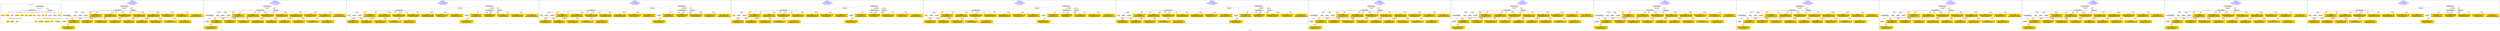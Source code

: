 digraph n0 {
fontcolor="blue"
remincross="true"
label="s06-npg.json"
subgraph cluster_0 {
label="1-correct model"
n2[style="filled",color="white",fillcolor="lightgray",label="CulturalHeritageObject1"];
n3[shape="plaintext",style="filled",fillcolor="gold",label="Copyright"];
n4[shape="plaintext",style="filled",fillcolor="gold",label="DateOfWork"];
n5[style="filled",color="white",fillcolor="lightgray",label="Person1"];
n6[shape="plaintext",style="filled",fillcolor="gold",label="Description"];
n7[shape="plaintext",style="filled",fillcolor="gold",label="Dimension"];
n8[shape="plaintext",style="filled",fillcolor="gold",label="Medium"];
n9[shape="plaintext",style="filled",fillcolor="gold",label="CreditLine"];
n10[shape="plaintext",style="filled",fillcolor="gold",label="Owner"];
n11[style="filled",color="white",fillcolor="lightgray",label="Concept2"];
n12[shape="plaintext",style="filled",fillcolor="gold",label="Title"];
n13[shape="plaintext",style="filled",fillcolor="gold",label="Ref"];
n14[style="filled",color="white",fillcolor="lightgray",label="Person2"];
n15[style="filled",color="white",fillcolor="lightgray",label="Concept1"];
n16[shape="plaintext",style="filled",fillcolor="gold",label="birthDate"];
n17[shape="plaintext",style="filled",fillcolor="gold",label="deathDate"];
n18[shape="plaintext",style="filled",fillcolor="gold",label="Artist"];
n19[shape="plaintext",style="filled",fillcolor="gold",label="sitterBirthDate"];
n20[shape="plaintext",style="filled",fillcolor="gold",label="sitterDeathDate"];
n21[shape="plaintext",style="filled",fillcolor="gold",label="values"];
n22[style="filled",color="white",fillcolor="lightgray",label="EuropeanaAggregation1"];
n23[style="filled",color="white",fillcolor="lightgray",label="WebResource1"];
n24[shape="plaintext",style="filled",fillcolor="gold",label="Image"];
n25[shape="plaintext",style="filled",fillcolor="gold",label="Classification"];
n26[shape="plaintext",style="filled",fillcolor="gold",label="values"];
}
subgraph cluster_1 {
label="candidate 0\nlink coherence:0.88\nnode coherence:0.88\nconfidence:0.5075554468726189\nmapping score:0.5643703341427247\ncost:321.99998\n-precision:0.48-recall:0.5"
n28[style="filled",color="white",fillcolor="lightgray",label="CulturalHeritageObject1"];
n29[style="filled",color="white",fillcolor="lightgray",label="CulturalHeritageObject2"];
n30[style="filled",color="white",fillcolor="lightgray",label="Person1"];
n31[style="filled",color="white",fillcolor="lightgray",label="Concept1"];
n32[style="filled",color="white",fillcolor="lightgray",label="Document1"];
n33[style="filled",color="white",fillcolor="lightgray",label="Document2"];
n34[style="filled",color="white",fillcolor="lightgray",label="EuropeanaAggregation1"];
n35[style="filled",color="white",fillcolor="lightgray",label="WebResource1"];
n36[shape="plaintext",style="filled",fillcolor="gold",label="deathDate\n[Person,dateOfDeath,0.448]\n[CulturalHeritageObject,extent,0.202]\n[CulturalHeritageObject,created,0.196]\n[Person,dateOfBirth,0.154]"];
n37[shape="plaintext",style="filled",fillcolor="gold",label="DateOfWork\n[CulturalHeritageObject,created,0.494]\n[Person,dateOfBirth,0.252]\n[Person,dateOfDeath,0.146]\n[CulturalHeritageObject,provenance,0.107]"];
n38[shape="plaintext",style="filled",fillcolor="gold",label="sitterBirthDate\n[CulturalHeritageObject,extent,0.528]\n[Person,dateOfBirth,0.195]\n[Person,dateOfDeath,0.172]\n[CulturalHeritageObject,created,0.105]"];
n39[shape="plaintext",style="filled",fillcolor="gold",label="Dimension\n[CulturalHeritageObject,extent,0.932]\n[Person,nameOfThePerson,0.047]\n[CulturalHeritageObject,description,0.011]\n[CulturalHeritageObject,provenance,0.011]"];
n40[shape="plaintext",style="filled",fillcolor="gold",label="sitterDeathDate\n[CulturalHeritageObject,extent,0.388]\n[CulturalHeritageObject,created,0.245]\n[Person,dateOfBirth,0.196]\n[Person,dateOfDeath,0.171]"];
n41[shape="plaintext",style="filled",fillcolor="gold",label="birthDate\n[Person,dateOfBirth,0.444]\n[CulturalHeritageObject,extent,0.205]\n[CulturalHeritageObject,created,0.192]\n[Person,dateOfDeath,0.159]"];
n42[shape="plaintext",style="filled",fillcolor="gold",label="CreditLine\n[CulturalHeritageObject,provenance,0.831]\n[CulturalHeritageObject,description,0.064]\n[CulturalHeritageObject,title,0.059]\n[Document,classLink,0.045]"];
n43[shape="plaintext",style="filled",fillcolor="gold",label="Ref\n[CulturalHeritageObject,title,0.378]\n[CulturalHeritageObject,provenance,0.338]\n[Person,nameOfThePerson,0.226]\n[CulturalHeritageObject,extent,0.058]"];
n44[shape="plaintext",style="filled",fillcolor="gold",label="values\n[Person,nameOfThePerson,0.392]\n[CulturalHeritageObject,provenance,0.237]\n[Document,classLink,0.227]\n[WebResource,classLink,0.145]"];
n45[shape="plaintext",style="filled",fillcolor="gold",label="Owner\n[CulturalHeritageObject,provenance,0.842]\n[CulturalHeritageObject,title,0.079]\n[CulturalHeritageObject,description,0.052]\n[Document,classLink,0.026]"];
n46[shape="plaintext",style="filled",fillcolor="gold",label="Classification\n[CulturalHeritageObject,description,0.423]\n[Concept,prefLabel,0.322]\n[CulturalHeritageObject,provenance,0.255]"];
n47[shape="plaintext",style="filled",fillcolor="gold",label="Image\n[WebResource,classLink,0.594]\n[Document,classLink,0.385]\n[CulturalHeritageObject,medium,0.014]\n[CulturalHeritageObject,description,0.007]"];
n48[shape="plaintext",style="filled",fillcolor="gold",label="Medium\n[CulturalHeritageObject,medium,0.945]\n[CulturalHeritageObject,description,0.047]\n[CulturalHeritageObject,extent,0.008]\n[CulturalHeritageObject,provenance,0.0]"];
n49[shape="plaintext",style="filled",fillcolor="gold",label="Title\n[Person,nameOfThePerson,0.365]\n[CulturalHeritageObject,provenance,0.246]\n[Document,classLink,0.234]\n[WebResource,classLink,0.154]"];
n50[shape="plaintext",style="filled",fillcolor="gold",label="values\n[CulturalHeritageObject,description,0.69]\n[Concept,prefLabel,0.225]\n[CulturalHeritageObject,title,0.043]\n[Document,classLink,0.042]"];
n51[shape="plaintext",style="filled",fillcolor="gold",label="Description\n[CulturalHeritageObject,description,0.547]\n[CulturalHeritageObject,provenance,0.251]\n[Document,classLink,0.102]\n[CulturalHeritageObject,title,0.1]"];
n52[shape="plaintext",style="filled",fillcolor="gold",label="Artist\n[Person,nameOfThePerson,0.414]\n[Document,classLink,0.244]\n[CulturalHeritageObject,provenance,0.189]\n[WebResource,classLink,0.153]"];
n53[shape="plaintext",style="filled",fillcolor="gold",label="Copyright\n[CulturalHeritageObject,provenance,0.706]\n[Person,nameOfThePerson,0.175]\n[Document,classLink,0.071]\n[CulturalHeritageObject,description,0.048]"];
}
subgraph cluster_2 {
label="candidate 1\nlink coherence:0.88\nnode coherence:0.88\nconfidence:0.5010772833544964\nmapping score:0.5622109463033507\ncost:321.99998\n-precision:0.48-recall:0.5"
n55[style="filled",color="white",fillcolor="lightgray",label="CulturalHeritageObject1"];
n56[style="filled",color="white",fillcolor="lightgray",label="CulturalHeritageObject2"];
n57[style="filled",color="white",fillcolor="lightgray",label="Person1"];
n58[style="filled",color="white",fillcolor="lightgray",label="Concept1"];
n59[style="filled",color="white",fillcolor="lightgray",label="Document1"];
n60[style="filled",color="white",fillcolor="lightgray",label="Document2"];
n61[style="filled",color="white",fillcolor="lightgray",label="EuropeanaAggregation1"];
n62[style="filled",color="white",fillcolor="lightgray",label="WebResource1"];
n63[shape="plaintext",style="filled",fillcolor="gold",label="deathDate\n[Person,dateOfDeath,0.448]\n[CulturalHeritageObject,extent,0.202]\n[CulturalHeritageObject,created,0.196]\n[Person,dateOfBirth,0.154]"];
n64[shape="plaintext",style="filled",fillcolor="gold",label="DateOfWork\n[CulturalHeritageObject,created,0.494]\n[Person,dateOfBirth,0.252]\n[Person,dateOfDeath,0.146]\n[CulturalHeritageObject,provenance,0.107]"];
n65[shape="plaintext",style="filled",fillcolor="gold",label="sitterBirthDate\n[CulturalHeritageObject,extent,0.528]\n[Person,dateOfBirth,0.195]\n[Person,dateOfDeath,0.172]\n[CulturalHeritageObject,created,0.105]"];
n66[shape="plaintext",style="filled",fillcolor="gold",label="Dimension\n[CulturalHeritageObject,extent,0.932]\n[Person,nameOfThePerson,0.047]\n[CulturalHeritageObject,description,0.011]\n[CulturalHeritageObject,provenance,0.011]"];
n67[shape="plaintext",style="filled",fillcolor="gold",label="sitterDeathDate\n[CulturalHeritageObject,extent,0.388]\n[CulturalHeritageObject,created,0.245]\n[Person,dateOfBirth,0.196]\n[Person,dateOfDeath,0.171]"];
n68[shape="plaintext",style="filled",fillcolor="gold",label="birthDate\n[Person,dateOfBirth,0.444]\n[CulturalHeritageObject,extent,0.205]\n[CulturalHeritageObject,created,0.192]\n[Person,dateOfDeath,0.159]"];
n69[shape="plaintext",style="filled",fillcolor="gold",label="CreditLine\n[CulturalHeritageObject,provenance,0.831]\n[CulturalHeritageObject,description,0.064]\n[CulturalHeritageObject,title,0.059]\n[Document,classLink,0.045]"];
n70[shape="plaintext",style="filled",fillcolor="gold",label="Owner\n[CulturalHeritageObject,provenance,0.842]\n[CulturalHeritageObject,title,0.079]\n[CulturalHeritageObject,description,0.052]\n[Document,classLink,0.026]"];
n71[shape="plaintext",style="filled",fillcolor="gold",label="values\n[Person,nameOfThePerson,0.392]\n[CulturalHeritageObject,provenance,0.237]\n[Document,classLink,0.227]\n[WebResource,classLink,0.145]"];
n72[shape="plaintext",style="filled",fillcolor="gold",label="Classification\n[CulturalHeritageObject,description,0.423]\n[Concept,prefLabel,0.322]\n[CulturalHeritageObject,provenance,0.255]"];
n73[shape="plaintext",style="filled",fillcolor="gold",label="values\n[CulturalHeritageObject,description,0.69]\n[Concept,prefLabel,0.225]\n[CulturalHeritageObject,title,0.043]\n[Document,classLink,0.042]"];
n74[shape="plaintext",style="filled",fillcolor="gold",label="Image\n[WebResource,classLink,0.594]\n[Document,classLink,0.385]\n[CulturalHeritageObject,medium,0.014]\n[CulturalHeritageObject,description,0.007]"];
n75[shape="plaintext",style="filled",fillcolor="gold",label="Medium\n[CulturalHeritageObject,medium,0.945]\n[CulturalHeritageObject,description,0.047]\n[CulturalHeritageObject,extent,0.008]\n[CulturalHeritageObject,provenance,0.0]"];
n76[shape="plaintext",style="filled",fillcolor="gold",label="Title\n[Person,nameOfThePerson,0.365]\n[CulturalHeritageObject,provenance,0.246]\n[Document,classLink,0.234]\n[WebResource,classLink,0.154]"];
n77[shape="plaintext",style="filled",fillcolor="gold",label="Description\n[CulturalHeritageObject,description,0.547]\n[CulturalHeritageObject,provenance,0.251]\n[Document,classLink,0.102]\n[CulturalHeritageObject,title,0.1]"];
n78[shape="plaintext",style="filled",fillcolor="gold",label="Ref\n[CulturalHeritageObject,title,0.378]\n[CulturalHeritageObject,provenance,0.338]\n[Person,nameOfThePerson,0.226]\n[CulturalHeritageObject,extent,0.058]"];
n79[shape="plaintext",style="filled",fillcolor="gold",label="Artist\n[Person,nameOfThePerson,0.414]\n[Document,classLink,0.244]\n[CulturalHeritageObject,provenance,0.189]\n[WebResource,classLink,0.153]"];
n80[shape="plaintext",style="filled",fillcolor="gold",label="Copyright\n[CulturalHeritageObject,provenance,0.706]\n[Person,nameOfThePerson,0.175]\n[Document,classLink,0.071]\n[CulturalHeritageObject,description,0.048]"];
}
subgraph cluster_3 {
label="candidate 10\nlink coherence:0.8\nnode coherence:0.88\nconfidence:0.5010772833544964\nmapping score:0.5622109463033507\ncost:520.019984\n-precision:0.44-recall:0.46"
n82[style="filled",color="white",fillcolor="lightgray",label="CulturalHeritageObject1"];
n83[style="filled",color="white",fillcolor="lightgray",label="Person1"];
n84[style="filled",color="white",fillcolor="lightgray",label="Concept1"];
n85[style="filled",color="white",fillcolor="lightgray",label="Document1"];
n86[style="filled",color="white",fillcolor="lightgray",label="CulturalHeritageObject2"];
n87[style="filled",color="white",fillcolor="lightgray",label="Document2"];
n88[style="filled",color="white",fillcolor="lightgray",label="EuropeanaAggregation1"];
n89[style="filled",color="white",fillcolor="lightgray",label="WebResource1"];
n90[shape="plaintext",style="filled",fillcolor="gold",label="deathDate\n[Person,dateOfDeath,0.448]\n[CulturalHeritageObject,extent,0.202]\n[CulturalHeritageObject,created,0.196]\n[Person,dateOfBirth,0.154]"];
n91[shape="plaintext",style="filled",fillcolor="gold",label="DateOfWork\n[CulturalHeritageObject,created,0.494]\n[Person,dateOfBirth,0.252]\n[Person,dateOfDeath,0.146]\n[CulturalHeritageObject,provenance,0.107]"];
n92[shape="plaintext",style="filled",fillcolor="gold",label="sitterBirthDate\n[CulturalHeritageObject,extent,0.528]\n[Person,dateOfBirth,0.195]\n[Person,dateOfDeath,0.172]\n[CulturalHeritageObject,created,0.105]"];
n93[shape="plaintext",style="filled",fillcolor="gold",label="Dimension\n[CulturalHeritageObject,extent,0.932]\n[Person,nameOfThePerson,0.047]\n[CulturalHeritageObject,description,0.011]\n[CulturalHeritageObject,provenance,0.011]"];
n94[shape="plaintext",style="filled",fillcolor="gold",label="sitterDeathDate\n[CulturalHeritageObject,extent,0.388]\n[CulturalHeritageObject,created,0.245]\n[Person,dateOfBirth,0.196]\n[Person,dateOfDeath,0.171]"];
n95[shape="plaintext",style="filled",fillcolor="gold",label="birthDate\n[Person,dateOfBirth,0.444]\n[CulturalHeritageObject,extent,0.205]\n[CulturalHeritageObject,created,0.192]\n[Person,dateOfDeath,0.159]"];
n96[shape="plaintext",style="filled",fillcolor="gold",label="CreditLine\n[CulturalHeritageObject,provenance,0.831]\n[CulturalHeritageObject,description,0.064]\n[CulturalHeritageObject,title,0.059]\n[Document,classLink,0.045]"];
n97[shape="plaintext",style="filled",fillcolor="gold",label="Owner\n[CulturalHeritageObject,provenance,0.842]\n[CulturalHeritageObject,title,0.079]\n[CulturalHeritageObject,description,0.052]\n[Document,classLink,0.026]"];
n98[shape="plaintext",style="filled",fillcolor="gold",label="values\n[Person,nameOfThePerson,0.392]\n[CulturalHeritageObject,provenance,0.237]\n[Document,classLink,0.227]\n[WebResource,classLink,0.145]"];
n99[shape="plaintext",style="filled",fillcolor="gold",label="Classification\n[CulturalHeritageObject,description,0.423]\n[Concept,prefLabel,0.322]\n[CulturalHeritageObject,provenance,0.255]"];
n100[shape="plaintext",style="filled",fillcolor="gold",label="values\n[CulturalHeritageObject,description,0.69]\n[Concept,prefLabel,0.225]\n[CulturalHeritageObject,title,0.043]\n[Document,classLink,0.042]"];
n101[shape="plaintext",style="filled",fillcolor="gold",label="Image\n[WebResource,classLink,0.594]\n[Document,classLink,0.385]\n[CulturalHeritageObject,medium,0.014]\n[CulturalHeritageObject,description,0.007]"];
n102[shape="plaintext",style="filled",fillcolor="gold",label="Medium\n[CulturalHeritageObject,medium,0.945]\n[CulturalHeritageObject,description,0.047]\n[CulturalHeritageObject,extent,0.008]\n[CulturalHeritageObject,provenance,0.0]"];
n103[shape="plaintext",style="filled",fillcolor="gold",label="Title\n[Person,nameOfThePerson,0.365]\n[CulturalHeritageObject,provenance,0.246]\n[Document,classLink,0.234]\n[WebResource,classLink,0.154]"];
n104[shape="plaintext",style="filled",fillcolor="gold",label="Description\n[CulturalHeritageObject,description,0.547]\n[CulturalHeritageObject,provenance,0.251]\n[Document,classLink,0.102]\n[CulturalHeritageObject,title,0.1]"];
n105[shape="plaintext",style="filled",fillcolor="gold",label="Ref\n[CulturalHeritageObject,title,0.378]\n[CulturalHeritageObject,provenance,0.338]\n[Person,nameOfThePerson,0.226]\n[CulturalHeritageObject,extent,0.058]"];
n106[shape="plaintext",style="filled",fillcolor="gold",label="Artist\n[Person,nameOfThePerson,0.414]\n[Document,classLink,0.244]\n[CulturalHeritageObject,provenance,0.189]\n[WebResource,classLink,0.153]"];
n107[shape="plaintext",style="filled",fillcolor="gold",label="Copyright\n[CulturalHeritageObject,provenance,0.706]\n[Person,nameOfThePerson,0.175]\n[Document,classLink,0.071]\n[CulturalHeritageObject,description,0.048]"];
}
subgraph cluster_4 {
label="candidate 11\nlink coherence:0.76\nnode coherence:0.84\nconfidence:0.5434693122442381\nmapping score:0.5630082892665979\ncost:619.019984\n-precision:0.44-recall:0.46"
n109[style="filled",color="white",fillcolor="lightgray",label="CulturalHeritageObject1"];
n110[style="filled",color="white",fillcolor="lightgray",label="Person1"];
n111[style="filled",color="white",fillcolor="lightgray",label="Concept1"];
n112[style="filled",color="white",fillcolor="lightgray",label="Document1"];
n113[style="filled",color="white",fillcolor="lightgray",label="CulturalHeritageObject2"];
n114[style="filled",color="white",fillcolor="lightgray",label="Document2"];
n115[style="filled",color="white",fillcolor="lightgray",label="EuropeanaAggregation1"];
n116[style="filled",color="white",fillcolor="lightgray",label="WebResource1"];
n117[shape="plaintext",style="filled",fillcolor="gold",label="deathDate\n[Person,dateOfDeath,0.448]\n[CulturalHeritageObject,extent,0.202]\n[CulturalHeritageObject,created,0.196]\n[Person,dateOfBirth,0.154]"];
n118[shape="plaintext",style="filled",fillcolor="gold",label="DateOfWork\n[CulturalHeritageObject,created,0.494]\n[Person,dateOfBirth,0.252]\n[Person,dateOfDeath,0.146]\n[CulturalHeritageObject,provenance,0.107]"];
n119[shape="plaintext",style="filled",fillcolor="gold",label="sitterBirthDate\n[CulturalHeritageObject,extent,0.528]\n[Person,dateOfBirth,0.195]\n[Person,dateOfDeath,0.172]\n[CulturalHeritageObject,created,0.105]"];
n120[shape="plaintext",style="filled",fillcolor="gold",label="Dimension\n[CulturalHeritageObject,extent,0.932]\n[Person,nameOfThePerson,0.047]\n[CulturalHeritageObject,description,0.011]\n[CulturalHeritageObject,provenance,0.011]"];
n121[shape="plaintext",style="filled",fillcolor="gold",label="sitterDeathDate\n[CulturalHeritageObject,extent,0.388]\n[CulturalHeritageObject,created,0.245]\n[Person,dateOfBirth,0.196]\n[Person,dateOfDeath,0.171]"];
n122[shape="plaintext",style="filled",fillcolor="gold",label="birthDate\n[Person,dateOfBirth,0.444]\n[CulturalHeritageObject,extent,0.205]\n[CulturalHeritageObject,created,0.192]\n[Person,dateOfDeath,0.159]"];
n123[shape="plaintext",style="filled",fillcolor="gold",label="CreditLine\n[CulturalHeritageObject,provenance,0.831]\n[CulturalHeritageObject,description,0.064]\n[CulturalHeritageObject,title,0.059]\n[Document,classLink,0.045]"];
n124[shape="plaintext",style="filled",fillcolor="gold",label="Ref\n[CulturalHeritageObject,title,0.378]\n[CulturalHeritageObject,provenance,0.338]\n[Person,nameOfThePerson,0.226]\n[CulturalHeritageObject,extent,0.058]"];
n125[shape="plaintext",style="filled",fillcolor="gold",label="values\n[Person,nameOfThePerson,0.392]\n[CulturalHeritageObject,provenance,0.237]\n[Document,classLink,0.227]\n[WebResource,classLink,0.145]"];
n126[shape="plaintext",style="filled",fillcolor="gold",label="Owner\n[CulturalHeritageObject,provenance,0.842]\n[CulturalHeritageObject,title,0.079]\n[CulturalHeritageObject,description,0.052]\n[Document,classLink,0.026]"];
n127[shape="plaintext",style="filled",fillcolor="gold",label="Classification\n[CulturalHeritageObject,description,0.423]\n[Concept,prefLabel,0.322]\n[CulturalHeritageObject,provenance,0.255]"];
n128[shape="plaintext",style="filled",fillcolor="gold",label="values\n[CulturalHeritageObject,description,0.69]\n[Concept,prefLabel,0.225]\n[CulturalHeritageObject,title,0.043]\n[Document,classLink,0.042]"];
n129[shape="plaintext",style="filled",fillcolor="gold",label="Image\n[WebResource,classLink,0.594]\n[Document,classLink,0.385]\n[CulturalHeritageObject,medium,0.014]\n[CulturalHeritageObject,description,0.007]"];
n130[shape="plaintext",style="filled",fillcolor="gold",label="Medium\n[CulturalHeritageObject,medium,0.945]\n[CulturalHeritageObject,description,0.047]\n[CulturalHeritageObject,extent,0.008]\n[CulturalHeritageObject,provenance,0.0]"];
n131[shape="plaintext",style="filled",fillcolor="gold",label="Title\n[Person,nameOfThePerson,0.365]\n[CulturalHeritageObject,provenance,0.246]\n[Document,classLink,0.234]\n[WebResource,classLink,0.154]"];
n132[shape="plaintext",style="filled",fillcolor="gold",label="Description\n[CulturalHeritageObject,description,0.547]\n[CulturalHeritageObject,provenance,0.251]\n[Document,classLink,0.102]\n[CulturalHeritageObject,title,0.1]"];
n133[shape="plaintext",style="filled",fillcolor="gold",label="Artist\n[Person,nameOfThePerson,0.414]\n[Document,classLink,0.244]\n[CulturalHeritageObject,provenance,0.189]\n[WebResource,classLink,0.153]"];
n134[shape="plaintext",style="filled",fillcolor="gold",label="Copyright\n[CulturalHeritageObject,provenance,0.706]\n[Person,nameOfThePerson,0.175]\n[Document,classLink,0.071]\n[CulturalHeritageObject,description,0.048]"];
}
subgraph cluster_5 {
label="candidate 12\nlink coherence:0.76\nnode coherence:0.88\nconfidence:0.5075554468726189\nmapping score:0.5643703341427247\ncost:619.029986\n-precision:0.44-recall:0.46"
n136[style="filled",color="white",fillcolor="lightgray",label="CulturalHeritageObject1"];
n137[style="filled",color="white",fillcolor="lightgray",label="Person1"];
n138[style="filled",color="white",fillcolor="lightgray",label="Concept1"];
n139[style="filled",color="white",fillcolor="lightgray",label="Document1"];
n140[style="filled",color="white",fillcolor="lightgray",label="CulturalHeritageObject2"];
n141[style="filled",color="white",fillcolor="lightgray",label="Document2"];
n142[style="filled",color="white",fillcolor="lightgray",label="EuropeanaAggregation1"];
n143[style="filled",color="white",fillcolor="lightgray",label="WebResource1"];
n144[shape="plaintext",style="filled",fillcolor="gold",label="deathDate\n[Person,dateOfDeath,0.448]\n[CulturalHeritageObject,extent,0.202]\n[CulturalHeritageObject,created,0.196]\n[Person,dateOfBirth,0.154]"];
n145[shape="plaintext",style="filled",fillcolor="gold",label="DateOfWork\n[CulturalHeritageObject,created,0.494]\n[Person,dateOfBirth,0.252]\n[Person,dateOfDeath,0.146]\n[CulturalHeritageObject,provenance,0.107]"];
n146[shape="plaintext",style="filled",fillcolor="gold",label="sitterBirthDate\n[CulturalHeritageObject,extent,0.528]\n[Person,dateOfBirth,0.195]\n[Person,dateOfDeath,0.172]\n[CulturalHeritageObject,created,0.105]"];
n147[shape="plaintext",style="filled",fillcolor="gold",label="Dimension\n[CulturalHeritageObject,extent,0.932]\n[Person,nameOfThePerson,0.047]\n[CulturalHeritageObject,description,0.011]\n[CulturalHeritageObject,provenance,0.011]"];
n148[shape="plaintext",style="filled",fillcolor="gold",label="sitterDeathDate\n[CulturalHeritageObject,extent,0.388]\n[CulturalHeritageObject,created,0.245]\n[Person,dateOfBirth,0.196]\n[Person,dateOfDeath,0.171]"];
n149[shape="plaintext",style="filled",fillcolor="gold",label="birthDate\n[Person,dateOfBirth,0.444]\n[CulturalHeritageObject,extent,0.205]\n[CulturalHeritageObject,created,0.192]\n[Person,dateOfDeath,0.159]"];
n150[shape="plaintext",style="filled",fillcolor="gold",label="CreditLine\n[CulturalHeritageObject,provenance,0.831]\n[CulturalHeritageObject,description,0.064]\n[CulturalHeritageObject,title,0.059]\n[Document,classLink,0.045]"];
n151[shape="plaintext",style="filled",fillcolor="gold",label="Ref\n[CulturalHeritageObject,title,0.378]\n[CulturalHeritageObject,provenance,0.338]\n[Person,nameOfThePerson,0.226]\n[CulturalHeritageObject,extent,0.058]"];
n152[shape="plaintext",style="filled",fillcolor="gold",label="values\n[Person,nameOfThePerson,0.392]\n[CulturalHeritageObject,provenance,0.237]\n[Document,classLink,0.227]\n[WebResource,classLink,0.145]"];
n153[shape="plaintext",style="filled",fillcolor="gold",label="Owner\n[CulturalHeritageObject,provenance,0.842]\n[CulturalHeritageObject,title,0.079]\n[CulturalHeritageObject,description,0.052]\n[Document,classLink,0.026]"];
n154[shape="plaintext",style="filled",fillcolor="gold",label="Classification\n[CulturalHeritageObject,description,0.423]\n[Concept,prefLabel,0.322]\n[CulturalHeritageObject,provenance,0.255]"];
n155[shape="plaintext",style="filled",fillcolor="gold",label="Image\n[WebResource,classLink,0.594]\n[Document,classLink,0.385]\n[CulturalHeritageObject,medium,0.014]\n[CulturalHeritageObject,description,0.007]"];
n156[shape="plaintext",style="filled",fillcolor="gold",label="Medium\n[CulturalHeritageObject,medium,0.945]\n[CulturalHeritageObject,description,0.047]\n[CulturalHeritageObject,extent,0.008]\n[CulturalHeritageObject,provenance,0.0]"];
n157[shape="plaintext",style="filled",fillcolor="gold",label="Title\n[Person,nameOfThePerson,0.365]\n[CulturalHeritageObject,provenance,0.246]\n[Document,classLink,0.234]\n[WebResource,classLink,0.154]"];
n158[shape="plaintext",style="filled",fillcolor="gold",label="values\n[CulturalHeritageObject,description,0.69]\n[Concept,prefLabel,0.225]\n[CulturalHeritageObject,title,0.043]\n[Document,classLink,0.042]"];
n159[shape="plaintext",style="filled",fillcolor="gold",label="Description\n[CulturalHeritageObject,description,0.547]\n[CulturalHeritageObject,provenance,0.251]\n[Document,classLink,0.102]\n[CulturalHeritageObject,title,0.1]"];
n160[shape="plaintext",style="filled",fillcolor="gold",label="Artist\n[Person,nameOfThePerson,0.414]\n[Document,classLink,0.244]\n[CulturalHeritageObject,provenance,0.189]\n[WebResource,classLink,0.153]"];
n161[shape="plaintext",style="filled",fillcolor="gold",label="Copyright\n[CulturalHeritageObject,provenance,0.706]\n[Person,nameOfThePerson,0.175]\n[Document,classLink,0.071]\n[CulturalHeritageObject,description,0.048]"];
}
subgraph cluster_6 {
label="candidate 13\nlink coherence:0.76\nnode coherence:0.88\nconfidence:0.5010772833544964\nmapping score:0.5622109463033507\ncost:619.029986\n-precision:0.44-recall:0.46"
n163[style="filled",color="white",fillcolor="lightgray",label="CulturalHeritageObject1"];
n164[style="filled",color="white",fillcolor="lightgray",label="Person1"];
n165[style="filled",color="white",fillcolor="lightgray",label="Concept1"];
n166[style="filled",color="white",fillcolor="lightgray",label="Document1"];
n167[style="filled",color="white",fillcolor="lightgray",label="CulturalHeritageObject2"];
n168[style="filled",color="white",fillcolor="lightgray",label="Document2"];
n169[style="filled",color="white",fillcolor="lightgray",label="EuropeanaAggregation1"];
n170[style="filled",color="white",fillcolor="lightgray",label="WebResource1"];
n171[shape="plaintext",style="filled",fillcolor="gold",label="deathDate\n[Person,dateOfDeath,0.448]\n[CulturalHeritageObject,extent,0.202]\n[CulturalHeritageObject,created,0.196]\n[Person,dateOfBirth,0.154]"];
n172[shape="plaintext",style="filled",fillcolor="gold",label="DateOfWork\n[CulturalHeritageObject,created,0.494]\n[Person,dateOfBirth,0.252]\n[Person,dateOfDeath,0.146]\n[CulturalHeritageObject,provenance,0.107]"];
n173[shape="plaintext",style="filled",fillcolor="gold",label="sitterBirthDate\n[CulturalHeritageObject,extent,0.528]\n[Person,dateOfBirth,0.195]\n[Person,dateOfDeath,0.172]\n[CulturalHeritageObject,created,0.105]"];
n174[shape="plaintext",style="filled",fillcolor="gold",label="Dimension\n[CulturalHeritageObject,extent,0.932]\n[Person,nameOfThePerson,0.047]\n[CulturalHeritageObject,description,0.011]\n[CulturalHeritageObject,provenance,0.011]"];
n175[shape="plaintext",style="filled",fillcolor="gold",label="sitterDeathDate\n[CulturalHeritageObject,extent,0.388]\n[CulturalHeritageObject,created,0.245]\n[Person,dateOfBirth,0.196]\n[Person,dateOfDeath,0.171]"];
n176[shape="plaintext",style="filled",fillcolor="gold",label="birthDate\n[Person,dateOfBirth,0.444]\n[CulturalHeritageObject,extent,0.205]\n[CulturalHeritageObject,created,0.192]\n[Person,dateOfDeath,0.159]"];
n177[shape="plaintext",style="filled",fillcolor="gold",label="CreditLine\n[CulturalHeritageObject,provenance,0.831]\n[CulturalHeritageObject,description,0.064]\n[CulturalHeritageObject,title,0.059]\n[Document,classLink,0.045]"];
n178[shape="plaintext",style="filled",fillcolor="gold",label="Owner\n[CulturalHeritageObject,provenance,0.842]\n[CulturalHeritageObject,title,0.079]\n[CulturalHeritageObject,description,0.052]\n[Document,classLink,0.026]"];
n179[shape="plaintext",style="filled",fillcolor="gold",label="values\n[Person,nameOfThePerson,0.392]\n[CulturalHeritageObject,provenance,0.237]\n[Document,classLink,0.227]\n[WebResource,classLink,0.145]"];
n180[shape="plaintext",style="filled",fillcolor="gold",label="Classification\n[CulturalHeritageObject,description,0.423]\n[Concept,prefLabel,0.322]\n[CulturalHeritageObject,provenance,0.255]"];
n181[shape="plaintext",style="filled",fillcolor="gold",label="values\n[CulturalHeritageObject,description,0.69]\n[Concept,prefLabel,0.225]\n[CulturalHeritageObject,title,0.043]\n[Document,classLink,0.042]"];
n182[shape="plaintext",style="filled",fillcolor="gold",label="Image\n[WebResource,classLink,0.594]\n[Document,classLink,0.385]\n[CulturalHeritageObject,medium,0.014]\n[CulturalHeritageObject,description,0.007]"];
n183[shape="plaintext",style="filled",fillcolor="gold",label="Medium\n[CulturalHeritageObject,medium,0.945]\n[CulturalHeritageObject,description,0.047]\n[CulturalHeritageObject,extent,0.008]\n[CulturalHeritageObject,provenance,0.0]"];
n184[shape="plaintext",style="filled",fillcolor="gold",label="Title\n[Person,nameOfThePerson,0.365]\n[CulturalHeritageObject,provenance,0.246]\n[Document,classLink,0.234]\n[WebResource,classLink,0.154]"];
n185[shape="plaintext",style="filled",fillcolor="gold",label="Description\n[CulturalHeritageObject,description,0.547]\n[CulturalHeritageObject,provenance,0.251]\n[Document,classLink,0.102]\n[CulturalHeritageObject,title,0.1]"];
n186[shape="plaintext",style="filled",fillcolor="gold",label="Ref\n[CulturalHeritageObject,title,0.378]\n[CulturalHeritageObject,provenance,0.338]\n[Person,nameOfThePerson,0.226]\n[CulturalHeritageObject,extent,0.058]"];
n187[shape="plaintext",style="filled",fillcolor="gold",label="Artist\n[Person,nameOfThePerson,0.414]\n[Document,classLink,0.244]\n[CulturalHeritageObject,provenance,0.189]\n[WebResource,classLink,0.153]"];
n188[shape="plaintext",style="filled",fillcolor="gold",label="Copyright\n[CulturalHeritageObject,provenance,0.706]\n[Person,nameOfThePerson,0.175]\n[Document,classLink,0.071]\n[CulturalHeritageObject,description,0.048]"];
}
subgraph cluster_7 {
label="candidate 14\nlink coherence:0.72\nnode coherence:0.84\nconfidence:0.5434693122442381\nmapping score:0.5630082892665979\ncost:718.029986\n-precision:0.44-recall:0.46"
n190[style="filled",color="white",fillcolor="lightgray",label="CulturalHeritageObject1"];
n191[style="filled",color="white",fillcolor="lightgray",label="Person1"];
n192[style="filled",color="white",fillcolor="lightgray",label="Concept1"];
n193[style="filled",color="white",fillcolor="lightgray",label="Document1"];
n194[style="filled",color="white",fillcolor="lightgray",label="CulturalHeritageObject2"];
n195[style="filled",color="white",fillcolor="lightgray",label="Document2"];
n196[style="filled",color="white",fillcolor="lightgray",label="EuropeanaAggregation1"];
n197[style="filled",color="white",fillcolor="lightgray",label="WebResource1"];
n198[shape="plaintext",style="filled",fillcolor="gold",label="deathDate\n[Person,dateOfDeath,0.448]\n[CulturalHeritageObject,extent,0.202]\n[CulturalHeritageObject,created,0.196]\n[Person,dateOfBirth,0.154]"];
n199[shape="plaintext",style="filled",fillcolor="gold",label="DateOfWork\n[CulturalHeritageObject,created,0.494]\n[Person,dateOfBirth,0.252]\n[Person,dateOfDeath,0.146]\n[CulturalHeritageObject,provenance,0.107]"];
n200[shape="plaintext",style="filled",fillcolor="gold",label="sitterBirthDate\n[CulturalHeritageObject,extent,0.528]\n[Person,dateOfBirth,0.195]\n[Person,dateOfDeath,0.172]\n[CulturalHeritageObject,created,0.105]"];
n201[shape="plaintext",style="filled",fillcolor="gold",label="Dimension\n[CulturalHeritageObject,extent,0.932]\n[Person,nameOfThePerson,0.047]\n[CulturalHeritageObject,description,0.011]\n[CulturalHeritageObject,provenance,0.011]"];
n202[shape="plaintext",style="filled",fillcolor="gold",label="sitterDeathDate\n[CulturalHeritageObject,extent,0.388]\n[CulturalHeritageObject,created,0.245]\n[Person,dateOfBirth,0.196]\n[Person,dateOfDeath,0.171]"];
n203[shape="plaintext",style="filled",fillcolor="gold",label="birthDate\n[Person,dateOfBirth,0.444]\n[CulturalHeritageObject,extent,0.205]\n[CulturalHeritageObject,created,0.192]\n[Person,dateOfDeath,0.159]"];
n204[shape="plaintext",style="filled",fillcolor="gold",label="CreditLine\n[CulturalHeritageObject,provenance,0.831]\n[CulturalHeritageObject,description,0.064]\n[CulturalHeritageObject,title,0.059]\n[Document,classLink,0.045]"];
n205[shape="plaintext",style="filled",fillcolor="gold",label="Ref\n[CulturalHeritageObject,title,0.378]\n[CulturalHeritageObject,provenance,0.338]\n[Person,nameOfThePerson,0.226]\n[CulturalHeritageObject,extent,0.058]"];
n206[shape="plaintext",style="filled",fillcolor="gold",label="values\n[Person,nameOfThePerson,0.392]\n[CulturalHeritageObject,provenance,0.237]\n[Document,classLink,0.227]\n[WebResource,classLink,0.145]"];
n207[shape="plaintext",style="filled",fillcolor="gold",label="Owner\n[CulturalHeritageObject,provenance,0.842]\n[CulturalHeritageObject,title,0.079]\n[CulturalHeritageObject,description,0.052]\n[Document,classLink,0.026]"];
n208[shape="plaintext",style="filled",fillcolor="gold",label="Classification\n[CulturalHeritageObject,description,0.423]\n[Concept,prefLabel,0.322]\n[CulturalHeritageObject,provenance,0.255]"];
n209[shape="plaintext",style="filled",fillcolor="gold",label="values\n[CulturalHeritageObject,description,0.69]\n[Concept,prefLabel,0.225]\n[CulturalHeritageObject,title,0.043]\n[Document,classLink,0.042]"];
n210[shape="plaintext",style="filled",fillcolor="gold",label="Image\n[WebResource,classLink,0.594]\n[Document,classLink,0.385]\n[CulturalHeritageObject,medium,0.014]\n[CulturalHeritageObject,description,0.007]"];
n211[shape="plaintext",style="filled",fillcolor="gold",label="Medium\n[CulturalHeritageObject,medium,0.945]\n[CulturalHeritageObject,description,0.047]\n[CulturalHeritageObject,extent,0.008]\n[CulturalHeritageObject,provenance,0.0]"];
n212[shape="plaintext",style="filled",fillcolor="gold",label="Title\n[Person,nameOfThePerson,0.365]\n[CulturalHeritageObject,provenance,0.246]\n[Document,classLink,0.234]\n[WebResource,classLink,0.154]"];
n213[shape="plaintext",style="filled",fillcolor="gold",label="Description\n[CulturalHeritageObject,description,0.547]\n[CulturalHeritageObject,provenance,0.251]\n[Document,classLink,0.102]\n[CulturalHeritageObject,title,0.1]"];
n214[shape="plaintext",style="filled",fillcolor="gold",label="Artist\n[Person,nameOfThePerson,0.414]\n[Document,classLink,0.244]\n[CulturalHeritageObject,provenance,0.189]\n[WebResource,classLink,0.153]"];
n215[shape="plaintext",style="filled",fillcolor="gold",label="Copyright\n[CulturalHeritageObject,provenance,0.706]\n[Person,nameOfThePerson,0.175]\n[Document,classLink,0.071]\n[CulturalHeritageObject,description,0.048]"];
}
subgraph cluster_8 {
label="candidate 2\nlink coherence:0.84\nnode coherence:0.84\nconfidence:0.5434693122442381\nmapping score:0.5630082892665979\ncost:420.99998\n-precision:0.48-recall:0.5"
n217[style="filled",color="white",fillcolor="lightgray",label="CulturalHeritageObject1"];
n218[style="filled",color="white",fillcolor="lightgray",label="CulturalHeritageObject2"];
n219[style="filled",color="white",fillcolor="lightgray",label="Person1"];
n220[style="filled",color="white",fillcolor="lightgray",label="Concept1"];
n221[style="filled",color="white",fillcolor="lightgray",label="Document1"];
n222[style="filled",color="white",fillcolor="lightgray",label="Document2"];
n223[style="filled",color="white",fillcolor="lightgray",label="EuropeanaAggregation1"];
n224[style="filled",color="white",fillcolor="lightgray",label="WebResource1"];
n225[shape="plaintext",style="filled",fillcolor="gold",label="deathDate\n[Person,dateOfDeath,0.448]\n[CulturalHeritageObject,extent,0.202]\n[CulturalHeritageObject,created,0.196]\n[Person,dateOfBirth,0.154]"];
n226[shape="plaintext",style="filled",fillcolor="gold",label="DateOfWork\n[CulturalHeritageObject,created,0.494]\n[Person,dateOfBirth,0.252]\n[Person,dateOfDeath,0.146]\n[CulturalHeritageObject,provenance,0.107]"];
n227[shape="plaintext",style="filled",fillcolor="gold",label="sitterBirthDate\n[CulturalHeritageObject,extent,0.528]\n[Person,dateOfBirth,0.195]\n[Person,dateOfDeath,0.172]\n[CulturalHeritageObject,created,0.105]"];
n228[shape="plaintext",style="filled",fillcolor="gold",label="Dimension\n[CulturalHeritageObject,extent,0.932]\n[Person,nameOfThePerson,0.047]\n[CulturalHeritageObject,description,0.011]\n[CulturalHeritageObject,provenance,0.011]"];
n229[shape="plaintext",style="filled",fillcolor="gold",label="sitterDeathDate\n[CulturalHeritageObject,extent,0.388]\n[CulturalHeritageObject,created,0.245]\n[Person,dateOfBirth,0.196]\n[Person,dateOfDeath,0.171]"];
n230[shape="plaintext",style="filled",fillcolor="gold",label="birthDate\n[Person,dateOfBirth,0.444]\n[CulturalHeritageObject,extent,0.205]\n[CulturalHeritageObject,created,0.192]\n[Person,dateOfDeath,0.159]"];
n231[shape="plaintext",style="filled",fillcolor="gold",label="CreditLine\n[CulturalHeritageObject,provenance,0.831]\n[CulturalHeritageObject,description,0.064]\n[CulturalHeritageObject,title,0.059]\n[Document,classLink,0.045]"];
n232[shape="plaintext",style="filled",fillcolor="gold",label="Ref\n[CulturalHeritageObject,title,0.378]\n[CulturalHeritageObject,provenance,0.338]\n[Person,nameOfThePerson,0.226]\n[CulturalHeritageObject,extent,0.058]"];
n233[shape="plaintext",style="filled",fillcolor="gold",label="values\n[Person,nameOfThePerson,0.392]\n[CulturalHeritageObject,provenance,0.237]\n[Document,classLink,0.227]\n[WebResource,classLink,0.145]"];
n234[shape="plaintext",style="filled",fillcolor="gold",label="Owner\n[CulturalHeritageObject,provenance,0.842]\n[CulturalHeritageObject,title,0.079]\n[CulturalHeritageObject,description,0.052]\n[Document,classLink,0.026]"];
n235[shape="plaintext",style="filled",fillcolor="gold",label="Classification\n[CulturalHeritageObject,description,0.423]\n[Concept,prefLabel,0.322]\n[CulturalHeritageObject,provenance,0.255]"];
n236[shape="plaintext",style="filled",fillcolor="gold",label="values\n[CulturalHeritageObject,description,0.69]\n[Concept,prefLabel,0.225]\n[CulturalHeritageObject,title,0.043]\n[Document,classLink,0.042]"];
n237[shape="plaintext",style="filled",fillcolor="gold",label="Image\n[WebResource,classLink,0.594]\n[Document,classLink,0.385]\n[CulturalHeritageObject,medium,0.014]\n[CulturalHeritageObject,description,0.007]"];
n238[shape="plaintext",style="filled",fillcolor="gold",label="Medium\n[CulturalHeritageObject,medium,0.945]\n[CulturalHeritageObject,description,0.047]\n[CulturalHeritageObject,extent,0.008]\n[CulturalHeritageObject,provenance,0.0]"];
n239[shape="plaintext",style="filled",fillcolor="gold",label="Title\n[Person,nameOfThePerson,0.365]\n[CulturalHeritageObject,provenance,0.246]\n[Document,classLink,0.234]\n[WebResource,classLink,0.154]"];
n240[shape="plaintext",style="filled",fillcolor="gold",label="Description\n[CulturalHeritageObject,description,0.547]\n[CulturalHeritageObject,provenance,0.251]\n[Document,classLink,0.102]\n[CulturalHeritageObject,title,0.1]"];
n241[shape="plaintext",style="filled",fillcolor="gold",label="Artist\n[Person,nameOfThePerson,0.414]\n[Document,classLink,0.244]\n[CulturalHeritageObject,provenance,0.189]\n[WebResource,classLink,0.153]"];
n242[shape="plaintext",style="filled",fillcolor="gold",label="Copyright\n[CulturalHeritageObject,provenance,0.706]\n[Person,nameOfThePerson,0.175]\n[Document,classLink,0.071]\n[CulturalHeritageObject,description,0.048]"];
}
subgraph cluster_9 {
label="candidate 3\nlink coherence:0.84\nnode coherence:0.88\nconfidence:0.5075554468726189\nmapping score:0.5643703341427247\ncost:321.99998\n-precision:0.44-recall:0.46"
n244[style="filled",color="white",fillcolor="lightgray",label="CulturalHeritageObject1"];
n245[style="filled",color="white",fillcolor="lightgray",label="CulturalHeritageObject2"];
n246[style="filled",color="white",fillcolor="lightgray",label="Person1"];
n247[style="filled",color="white",fillcolor="lightgray",label="Concept1"];
n248[style="filled",color="white",fillcolor="lightgray",label="Document1"];
n249[style="filled",color="white",fillcolor="lightgray",label="Document2"];
n250[style="filled",color="white",fillcolor="lightgray",label="EuropeanaAggregation1"];
n251[style="filled",color="white",fillcolor="lightgray",label="WebResource1"];
n252[shape="plaintext",style="filled",fillcolor="gold",label="deathDate\n[Person,dateOfDeath,0.448]\n[CulturalHeritageObject,extent,0.202]\n[CulturalHeritageObject,created,0.196]\n[Person,dateOfBirth,0.154]"];
n253[shape="plaintext",style="filled",fillcolor="gold",label="DateOfWork\n[CulturalHeritageObject,created,0.494]\n[Person,dateOfBirth,0.252]\n[Person,dateOfDeath,0.146]\n[CulturalHeritageObject,provenance,0.107]"];
n254[shape="plaintext",style="filled",fillcolor="gold",label="sitterBirthDate\n[CulturalHeritageObject,extent,0.528]\n[Person,dateOfBirth,0.195]\n[Person,dateOfDeath,0.172]\n[CulturalHeritageObject,created,0.105]"];
n255[shape="plaintext",style="filled",fillcolor="gold",label="Dimension\n[CulturalHeritageObject,extent,0.932]\n[Person,nameOfThePerson,0.047]\n[CulturalHeritageObject,description,0.011]\n[CulturalHeritageObject,provenance,0.011]"];
n256[shape="plaintext",style="filled",fillcolor="gold",label="sitterDeathDate\n[CulturalHeritageObject,extent,0.388]\n[CulturalHeritageObject,created,0.245]\n[Person,dateOfBirth,0.196]\n[Person,dateOfDeath,0.171]"];
n257[shape="plaintext",style="filled",fillcolor="gold",label="birthDate\n[Person,dateOfBirth,0.444]\n[CulturalHeritageObject,extent,0.205]\n[CulturalHeritageObject,created,0.192]\n[Person,dateOfDeath,0.159]"];
n258[shape="plaintext",style="filled",fillcolor="gold",label="CreditLine\n[CulturalHeritageObject,provenance,0.831]\n[CulturalHeritageObject,description,0.064]\n[CulturalHeritageObject,title,0.059]\n[Document,classLink,0.045]"];
n259[shape="plaintext",style="filled",fillcolor="gold",label="Ref\n[CulturalHeritageObject,title,0.378]\n[CulturalHeritageObject,provenance,0.338]\n[Person,nameOfThePerson,0.226]\n[CulturalHeritageObject,extent,0.058]"];
n260[shape="plaintext",style="filled",fillcolor="gold",label="values\n[Person,nameOfThePerson,0.392]\n[CulturalHeritageObject,provenance,0.237]\n[Document,classLink,0.227]\n[WebResource,classLink,0.145]"];
n261[shape="plaintext",style="filled",fillcolor="gold",label="Owner\n[CulturalHeritageObject,provenance,0.842]\n[CulturalHeritageObject,title,0.079]\n[CulturalHeritageObject,description,0.052]\n[Document,classLink,0.026]"];
n262[shape="plaintext",style="filled",fillcolor="gold",label="Classification\n[CulturalHeritageObject,description,0.423]\n[Concept,prefLabel,0.322]\n[CulturalHeritageObject,provenance,0.255]"];
n263[shape="plaintext",style="filled",fillcolor="gold",label="Image\n[WebResource,classLink,0.594]\n[Document,classLink,0.385]\n[CulturalHeritageObject,medium,0.014]\n[CulturalHeritageObject,description,0.007]"];
n264[shape="plaintext",style="filled",fillcolor="gold",label="Medium\n[CulturalHeritageObject,medium,0.945]\n[CulturalHeritageObject,description,0.047]\n[CulturalHeritageObject,extent,0.008]\n[CulturalHeritageObject,provenance,0.0]"];
n265[shape="plaintext",style="filled",fillcolor="gold",label="Title\n[Person,nameOfThePerson,0.365]\n[CulturalHeritageObject,provenance,0.246]\n[Document,classLink,0.234]\n[WebResource,classLink,0.154]"];
n266[shape="plaintext",style="filled",fillcolor="gold",label="values\n[CulturalHeritageObject,description,0.69]\n[Concept,prefLabel,0.225]\n[CulturalHeritageObject,title,0.043]\n[Document,classLink,0.042]"];
n267[shape="plaintext",style="filled",fillcolor="gold",label="Description\n[CulturalHeritageObject,description,0.547]\n[CulturalHeritageObject,provenance,0.251]\n[Document,classLink,0.102]\n[CulturalHeritageObject,title,0.1]"];
n268[shape="plaintext",style="filled",fillcolor="gold",label="Artist\n[Person,nameOfThePerson,0.414]\n[Document,classLink,0.244]\n[CulturalHeritageObject,provenance,0.189]\n[WebResource,classLink,0.153]"];
n269[shape="plaintext",style="filled",fillcolor="gold",label="Copyright\n[CulturalHeritageObject,provenance,0.706]\n[Person,nameOfThePerson,0.175]\n[Document,classLink,0.071]\n[CulturalHeritageObject,description,0.048]"];
}
subgraph cluster_10 {
label="candidate 4\nlink coherence:0.84\nnode coherence:0.88\nconfidence:0.5075554468726189\nmapping score:0.5643703341427247\ncost:421.009982\n-precision:0.44-recall:0.46"
n271[style="filled",color="white",fillcolor="lightgray",label="CulturalHeritageObject1"];
n272[style="filled",color="white",fillcolor="lightgray",label="CulturalHeritageObject2"];
n273[style="filled",color="white",fillcolor="lightgray",label="Person1"];
n274[style="filled",color="white",fillcolor="lightgray",label="Concept1"];
n275[style="filled",color="white",fillcolor="lightgray",label="Document1"];
n276[style="filled",color="white",fillcolor="lightgray",label="Document2"];
n277[style="filled",color="white",fillcolor="lightgray",label="EuropeanaAggregation1"];
n278[style="filled",color="white",fillcolor="lightgray",label="WebResource1"];
n279[shape="plaintext",style="filled",fillcolor="gold",label="deathDate\n[Person,dateOfDeath,0.448]\n[CulturalHeritageObject,extent,0.202]\n[CulturalHeritageObject,created,0.196]\n[Person,dateOfBirth,0.154]"];
n280[shape="plaintext",style="filled",fillcolor="gold",label="DateOfWork\n[CulturalHeritageObject,created,0.494]\n[Person,dateOfBirth,0.252]\n[Person,dateOfDeath,0.146]\n[CulturalHeritageObject,provenance,0.107]"];
n281[shape="plaintext",style="filled",fillcolor="gold",label="sitterBirthDate\n[CulturalHeritageObject,extent,0.528]\n[Person,dateOfBirth,0.195]\n[Person,dateOfDeath,0.172]\n[CulturalHeritageObject,created,0.105]"];
n282[shape="plaintext",style="filled",fillcolor="gold",label="Dimension\n[CulturalHeritageObject,extent,0.932]\n[Person,nameOfThePerson,0.047]\n[CulturalHeritageObject,description,0.011]\n[CulturalHeritageObject,provenance,0.011]"];
n283[shape="plaintext",style="filled",fillcolor="gold",label="sitterDeathDate\n[CulturalHeritageObject,extent,0.388]\n[CulturalHeritageObject,created,0.245]\n[Person,dateOfBirth,0.196]\n[Person,dateOfDeath,0.171]"];
n284[shape="plaintext",style="filled",fillcolor="gold",label="birthDate\n[Person,dateOfBirth,0.444]\n[CulturalHeritageObject,extent,0.205]\n[CulturalHeritageObject,created,0.192]\n[Person,dateOfDeath,0.159]"];
n285[shape="plaintext",style="filled",fillcolor="gold",label="CreditLine\n[CulturalHeritageObject,provenance,0.831]\n[CulturalHeritageObject,description,0.064]\n[CulturalHeritageObject,title,0.059]\n[Document,classLink,0.045]"];
n286[shape="plaintext",style="filled",fillcolor="gold",label="Ref\n[CulturalHeritageObject,title,0.378]\n[CulturalHeritageObject,provenance,0.338]\n[Person,nameOfThePerson,0.226]\n[CulturalHeritageObject,extent,0.058]"];
n287[shape="plaintext",style="filled",fillcolor="gold",label="values\n[Person,nameOfThePerson,0.392]\n[CulturalHeritageObject,provenance,0.237]\n[Document,classLink,0.227]\n[WebResource,classLink,0.145]"];
n288[shape="plaintext",style="filled",fillcolor="gold",label="Owner\n[CulturalHeritageObject,provenance,0.842]\n[CulturalHeritageObject,title,0.079]\n[CulturalHeritageObject,description,0.052]\n[Document,classLink,0.026]"];
n289[shape="plaintext",style="filled",fillcolor="gold",label="Classification\n[CulturalHeritageObject,description,0.423]\n[Concept,prefLabel,0.322]\n[CulturalHeritageObject,provenance,0.255]"];
n290[shape="plaintext",style="filled",fillcolor="gold",label="Image\n[WebResource,classLink,0.594]\n[Document,classLink,0.385]\n[CulturalHeritageObject,medium,0.014]\n[CulturalHeritageObject,description,0.007]"];
n291[shape="plaintext",style="filled",fillcolor="gold",label="Medium\n[CulturalHeritageObject,medium,0.945]\n[CulturalHeritageObject,description,0.047]\n[CulturalHeritageObject,extent,0.008]\n[CulturalHeritageObject,provenance,0.0]"];
n292[shape="plaintext",style="filled",fillcolor="gold",label="Title\n[Person,nameOfThePerson,0.365]\n[CulturalHeritageObject,provenance,0.246]\n[Document,classLink,0.234]\n[WebResource,classLink,0.154]"];
n293[shape="plaintext",style="filled",fillcolor="gold",label="values\n[CulturalHeritageObject,description,0.69]\n[Concept,prefLabel,0.225]\n[CulturalHeritageObject,title,0.043]\n[Document,classLink,0.042]"];
n294[shape="plaintext",style="filled",fillcolor="gold",label="Description\n[CulturalHeritageObject,description,0.547]\n[CulturalHeritageObject,provenance,0.251]\n[Document,classLink,0.102]\n[CulturalHeritageObject,title,0.1]"];
n295[shape="plaintext",style="filled",fillcolor="gold",label="Artist\n[Person,nameOfThePerson,0.414]\n[Document,classLink,0.244]\n[CulturalHeritageObject,provenance,0.189]\n[WebResource,classLink,0.153]"];
n296[shape="plaintext",style="filled",fillcolor="gold",label="Copyright\n[CulturalHeritageObject,provenance,0.706]\n[Person,nameOfThePerson,0.175]\n[Document,classLink,0.071]\n[CulturalHeritageObject,description,0.048]"];
}
subgraph cluster_11 {
label="candidate 5\nlink coherence:0.84\nnode coherence:0.88\nconfidence:0.5010772833544964\nmapping score:0.5622109463033507\ncost:321.99998\n-precision:0.44-recall:0.46"
n298[style="filled",color="white",fillcolor="lightgray",label="CulturalHeritageObject1"];
n299[style="filled",color="white",fillcolor="lightgray",label="CulturalHeritageObject2"];
n300[style="filled",color="white",fillcolor="lightgray",label="Person1"];
n301[style="filled",color="white",fillcolor="lightgray",label="Concept1"];
n302[style="filled",color="white",fillcolor="lightgray",label="Document1"];
n303[style="filled",color="white",fillcolor="lightgray",label="Document2"];
n304[style="filled",color="white",fillcolor="lightgray",label="EuropeanaAggregation1"];
n305[style="filled",color="white",fillcolor="lightgray",label="WebResource1"];
n306[shape="plaintext",style="filled",fillcolor="gold",label="deathDate\n[Person,dateOfDeath,0.448]\n[CulturalHeritageObject,extent,0.202]\n[CulturalHeritageObject,created,0.196]\n[Person,dateOfBirth,0.154]"];
n307[shape="plaintext",style="filled",fillcolor="gold",label="DateOfWork\n[CulturalHeritageObject,created,0.494]\n[Person,dateOfBirth,0.252]\n[Person,dateOfDeath,0.146]\n[CulturalHeritageObject,provenance,0.107]"];
n308[shape="plaintext",style="filled",fillcolor="gold",label="sitterBirthDate\n[CulturalHeritageObject,extent,0.528]\n[Person,dateOfBirth,0.195]\n[Person,dateOfDeath,0.172]\n[CulturalHeritageObject,created,0.105]"];
n309[shape="plaintext",style="filled",fillcolor="gold",label="Dimension\n[CulturalHeritageObject,extent,0.932]\n[Person,nameOfThePerson,0.047]\n[CulturalHeritageObject,description,0.011]\n[CulturalHeritageObject,provenance,0.011]"];
n310[shape="plaintext",style="filled",fillcolor="gold",label="sitterDeathDate\n[CulturalHeritageObject,extent,0.388]\n[CulturalHeritageObject,created,0.245]\n[Person,dateOfBirth,0.196]\n[Person,dateOfDeath,0.171]"];
n311[shape="plaintext",style="filled",fillcolor="gold",label="birthDate\n[Person,dateOfBirth,0.444]\n[CulturalHeritageObject,extent,0.205]\n[CulturalHeritageObject,created,0.192]\n[Person,dateOfDeath,0.159]"];
n312[shape="plaintext",style="filled",fillcolor="gold",label="CreditLine\n[CulturalHeritageObject,provenance,0.831]\n[CulturalHeritageObject,description,0.064]\n[CulturalHeritageObject,title,0.059]\n[Document,classLink,0.045]"];
n313[shape="plaintext",style="filled",fillcolor="gold",label="Owner\n[CulturalHeritageObject,provenance,0.842]\n[CulturalHeritageObject,title,0.079]\n[CulturalHeritageObject,description,0.052]\n[Document,classLink,0.026]"];
n314[shape="plaintext",style="filled",fillcolor="gold",label="values\n[Person,nameOfThePerson,0.392]\n[CulturalHeritageObject,provenance,0.237]\n[Document,classLink,0.227]\n[WebResource,classLink,0.145]"];
n315[shape="plaintext",style="filled",fillcolor="gold",label="Classification\n[CulturalHeritageObject,description,0.423]\n[Concept,prefLabel,0.322]\n[CulturalHeritageObject,provenance,0.255]"];
n316[shape="plaintext",style="filled",fillcolor="gold",label="values\n[CulturalHeritageObject,description,0.69]\n[Concept,prefLabel,0.225]\n[CulturalHeritageObject,title,0.043]\n[Document,classLink,0.042]"];
n317[shape="plaintext",style="filled",fillcolor="gold",label="Image\n[WebResource,classLink,0.594]\n[Document,classLink,0.385]\n[CulturalHeritageObject,medium,0.014]\n[CulturalHeritageObject,description,0.007]"];
n318[shape="plaintext",style="filled",fillcolor="gold",label="Medium\n[CulturalHeritageObject,medium,0.945]\n[CulturalHeritageObject,description,0.047]\n[CulturalHeritageObject,extent,0.008]\n[CulturalHeritageObject,provenance,0.0]"];
n319[shape="plaintext",style="filled",fillcolor="gold",label="Title\n[Person,nameOfThePerson,0.365]\n[CulturalHeritageObject,provenance,0.246]\n[Document,classLink,0.234]\n[WebResource,classLink,0.154]"];
n320[shape="plaintext",style="filled",fillcolor="gold",label="Description\n[CulturalHeritageObject,description,0.547]\n[CulturalHeritageObject,provenance,0.251]\n[Document,classLink,0.102]\n[CulturalHeritageObject,title,0.1]"];
n321[shape="plaintext",style="filled",fillcolor="gold",label="Ref\n[CulturalHeritageObject,title,0.378]\n[CulturalHeritageObject,provenance,0.338]\n[Person,nameOfThePerson,0.226]\n[CulturalHeritageObject,extent,0.058]"];
n322[shape="plaintext",style="filled",fillcolor="gold",label="Artist\n[Person,nameOfThePerson,0.414]\n[Document,classLink,0.244]\n[CulturalHeritageObject,provenance,0.189]\n[WebResource,classLink,0.153]"];
n323[shape="plaintext",style="filled",fillcolor="gold",label="Copyright\n[CulturalHeritageObject,provenance,0.706]\n[Person,nameOfThePerson,0.175]\n[Document,classLink,0.071]\n[CulturalHeritageObject,description,0.048]"];
}
subgraph cluster_12 {
label="candidate 6\nlink coherence:0.84\nnode coherence:0.88\nconfidence:0.5010772833544964\nmapping score:0.5622109463033507\ncost:421.009982\n-precision:0.44-recall:0.46"
n325[style="filled",color="white",fillcolor="lightgray",label="CulturalHeritageObject1"];
n326[style="filled",color="white",fillcolor="lightgray",label="CulturalHeritageObject2"];
n327[style="filled",color="white",fillcolor="lightgray",label="Person1"];
n328[style="filled",color="white",fillcolor="lightgray",label="Concept1"];
n329[style="filled",color="white",fillcolor="lightgray",label="Document1"];
n330[style="filled",color="white",fillcolor="lightgray",label="Document2"];
n331[style="filled",color="white",fillcolor="lightgray",label="EuropeanaAggregation1"];
n332[style="filled",color="white",fillcolor="lightgray",label="WebResource1"];
n333[shape="plaintext",style="filled",fillcolor="gold",label="deathDate\n[Person,dateOfDeath,0.448]\n[CulturalHeritageObject,extent,0.202]\n[CulturalHeritageObject,created,0.196]\n[Person,dateOfBirth,0.154]"];
n334[shape="plaintext",style="filled",fillcolor="gold",label="DateOfWork\n[CulturalHeritageObject,created,0.494]\n[Person,dateOfBirth,0.252]\n[Person,dateOfDeath,0.146]\n[CulturalHeritageObject,provenance,0.107]"];
n335[shape="plaintext",style="filled",fillcolor="gold",label="sitterBirthDate\n[CulturalHeritageObject,extent,0.528]\n[Person,dateOfBirth,0.195]\n[Person,dateOfDeath,0.172]\n[CulturalHeritageObject,created,0.105]"];
n336[shape="plaintext",style="filled",fillcolor="gold",label="Dimension\n[CulturalHeritageObject,extent,0.932]\n[Person,nameOfThePerson,0.047]\n[CulturalHeritageObject,description,0.011]\n[CulturalHeritageObject,provenance,0.011]"];
n337[shape="plaintext",style="filled",fillcolor="gold",label="sitterDeathDate\n[CulturalHeritageObject,extent,0.388]\n[CulturalHeritageObject,created,0.245]\n[Person,dateOfBirth,0.196]\n[Person,dateOfDeath,0.171]"];
n338[shape="plaintext",style="filled",fillcolor="gold",label="birthDate\n[Person,dateOfBirth,0.444]\n[CulturalHeritageObject,extent,0.205]\n[CulturalHeritageObject,created,0.192]\n[Person,dateOfDeath,0.159]"];
n339[shape="plaintext",style="filled",fillcolor="gold",label="CreditLine\n[CulturalHeritageObject,provenance,0.831]\n[CulturalHeritageObject,description,0.064]\n[CulturalHeritageObject,title,0.059]\n[Document,classLink,0.045]"];
n340[shape="plaintext",style="filled",fillcolor="gold",label="Owner\n[CulturalHeritageObject,provenance,0.842]\n[CulturalHeritageObject,title,0.079]\n[CulturalHeritageObject,description,0.052]\n[Document,classLink,0.026]"];
n341[shape="plaintext",style="filled",fillcolor="gold",label="values\n[Person,nameOfThePerson,0.392]\n[CulturalHeritageObject,provenance,0.237]\n[Document,classLink,0.227]\n[WebResource,classLink,0.145]"];
n342[shape="plaintext",style="filled",fillcolor="gold",label="Classification\n[CulturalHeritageObject,description,0.423]\n[Concept,prefLabel,0.322]\n[CulturalHeritageObject,provenance,0.255]"];
n343[shape="plaintext",style="filled",fillcolor="gold",label="values\n[CulturalHeritageObject,description,0.69]\n[Concept,prefLabel,0.225]\n[CulturalHeritageObject,title,0.043]\n[Document,classLink,0.042]"];
n344[shape="plaintext",style="filled",fillcolor="gold",label="Image\n[WebResource,classLink,0.594]\n[Document,classLink,0.385]\n[CulturalHeritageObject,medium,0.014]\n[CulturalHeritageObject,description,0.007]"];
n345[shape="plaintext",style="filled",fillcolor="gold",label="Medium\n[CulturalHeritageObject,medium,0.945]\n[CulturalHeritageObject,description,0.047]\n[CulturalHeritageObject,extent,0.008]\n[CulturalHeritageObject,provenance,0.0]"];
n346[shape="plaintext",style="filled",fillcolor="gold",label="Title\n[Person,nameOfThePerson,0.365]\n[CulturalHeritageObject,provenance,0.246]\n[Document,classLink,0.234]\n[WebResource,classLink,0.154]"];
n347[shape="plaintext",style="filled",fillcolor="gold",label="Description\n[CulturalHeritageObject,description,0.547]\n[CulturalHeritageObject,provenance,0.251]\n[Document,classLink,0.102]\n[CulturalHeritageObject,title,0.1]"];
n348[shape="plaintext",style="filled",fillcolor="gold",label="Ref\n[CulturalHeritageObject,title,0.378]\n[CulturalHeritageObject,provenance,0.338]\n[Person,nameOfThePerson,0.226]\n[CulturalHeritageObject,extent,0.058]"];
n349[shape="plaintext",style="filled",fillcolor="gold",label="Artist\n[Person,nameOfThePerson,0.414]\n[Document,classLink,0.244]\n[CulturalHeritageObject,provenance,0.189]\n[WebResource,classLink,0.153]"];
n350[shape="plaintext",style="filled",fillcolor="gold",label="Copyright\n[CulturalHeritageObject,provenance,0.706]\n[Person,nameOfThePerson,0.175]\n[Document,classLink,0.071]\n[CulturalHeritageObject,description,0.048]"];
}
subgraph cluster_13 {
label="candidate 7\nlink coherence:0.8\nnode coherence:0.84\nconfidence:0.5434693122442381\nmapping score:0.5630082892665979\ncost:420.99998\n-precision:0.44-recall:0.46"
n352[style="filled",color="white",fillcolor="lightgray",label="CulturalHeritageObject1"];
n353[style="filled",color="white",fillcolor="lightgray",label="CulturalHeritageObject2"];
n354[style="filled",color="white",fillcolor="lightgray",label="Person1"];
n355[style="filled",color="white",fillcolor="lightgray",label="Concept1"];
n356[style="filled",color="white",fillcolor="lightgray",label="Document1"];
n357[style="filled",color="white",fillcolor="lightgray",label="Document2"];
n358[style="filled",color="white",fillcolor="lightgray",label="EuropeanaAggregation1"];
n359[style="filled",color="white",fillcolor="lightgray",label="WebResource1"];
n360[shape="plaintext",style="filled",fillcolor="gold",label="deathDate\n[Person,dateOfDeath,0.448]\n[CulturalHeritageObject,extent,0.202]\n[CulturalHeritageObject,created,0.196]\n[Person,dateOfBirth,0.154]"];
n361[shape="plaintext",style="filled",fillcolor="gold",label="DateOfWork\n[CulturalHeritageObject,created,0.494]\n[Person,dateOfBirth,0.252]\n[Person,dateOfDeath,0.146]\n[CulturalHeritageObject,provenance,0.107]"];
n362[shape="plaintext",style="filled",fillcolor="gold",label="sitterBirthDate\n[CulturalHeritageObject,extent,0.528]\n[Person,dateOfBirth,0.195]\n[Person,dateOfDeath,0.172]\n[CulturalHeritageObject,created,0.105]"];
n363[shape="plaintext",style="filled",fillcolor="gold",label="Dimension\n[CulturalHeritageObject,extent,0.932]\n[Person,nameOfThePerson,0.047]\n[CulturalHeritageObject,description,0.011]\n[CulturalHeritageObject,provenance,0.011]"];
n364[shape="plaintext",style="filled",fillcolor="gold",label="sitterDeathDate\n[CulturalHeritageObject,extent,0.388]\n[CulturalHeritageObject,created,0.245]\n[Person,dateOfBirth,0.196]\n[Person,dateOfDeath,0.171]"];
n365[shape="plaintext",style="filled",fillcolor="gold",label="birthDate\n[Person,dateOfBirth,0.444]\n[CulturalHeritageObject,extent,0.205]\n[CulturalHeritageObject,created,0.192]\n[Person,dateOfDeath,0.159]"];
n366[shape="plaintext",style="filled",fillcolor="gold",label="CreditLine\n[CulturalHeritageObject,provenance,0.831]\n[CulturalHeritageObject,description,0.064]\n[CulturalHeritageObject,title,0.059]\n[Document,classLink,0.045]"];
n367[shape="plaintext",style="filled",fillcolor="gold",label="Ref\n[CulturalHeritageObject,title,0.378]\n[CulturalHeritageObject,provenance,0.338]\n[Person,nameOfThePerson,0.226]\n[CulturalHeritageObject,extent,0.058]"];
n368[shape="plaintext",style="filled",fillcolor="gold",label="values\n[Person,nameOfThePerson,0.392]\n[CulturalHeritageObject,provenance,0.237]\n[Document,classLink,0.227]\n[WebResource,classLink,0.145]"];
n369[shape="plaintext",style="filled",fillcolor="gold",label="Owner\n[CulturalHeritageObject,provenance,0.842]\n[CulturalHeritageObject,title,0.079]\n[CulturalHeritageObject,description,0.052]\n[Document,classLink,0.026]"];
n370[shape="plaintext",style="filled",fillcolor="gold",label="Classification\n[CulturalHeritageObject,description,0.423]\n[Concept,prefLabel,0.322]\n[CulturalHeritageObject,provenance,0.255]"];
n371[shape="plaintext",style="filled",fillcolor="gold",label="values\n[CulturalHeritageObject,description,0.69]\n[Concept,prefLabel,0.225]\n[CulturalHeritageObject,title,0.043]\n[Document,classLink,0.042]"];
n372[shape="plaintext",style="filled",fillcolor="gold",label="Image\n[WebResource,classLink,0.594]\n[Document,classLink,0.385]\n[CulturalHeritageObject,medium,0.014]\n[CulturalHeritageObject,description,0.007]"];
n373[shape="plaintext",style="filled",fillcolor="gold",label="Medium\n[CulturalHeritageObject,medium,0.945]\n[CulturalHeritageObject,description,0.047]\n[CulturalHeritageObject,extent,0.008]\n[CulturalHeritageObject,provenance,0.0]"];
n374[shape="plaintext",style="filled",fillcolor="gold",label="Title\n[Person,nameOfThePerson,0.365]\n[CulturalHeritageObject,provenance,0.246]\n[Document,classLink,0.234]\n[WebResource,classLink,0.154]"];
n375[shape="plaintext",style="filled",fillcolor="gold",label="Description\n[CulturalHeritageObject,description,0.547]\n[CulturalHeritageObject,provenance,0.251]\n[Document,classLink,0.102]\n[CulturalHeritageObject,title,0.1]"];
n376[shape="plaintext",style="filled",fillcolor="gold",label="Artist\n[Person,nameOfThePerson,0.414]\n[Document,classLink,0.244]\n[CulturalHeritageObject,provenance,0.189]\n[WebResource,classLink,0.153]"];
n377[shape="plaintext",style="filled",fillcolor="gold",label="Copyright\n[CulturalHeritageObject,provenance,0.706]\n[Person,nameOfThePerson,0.175]\n[Document,classLink,0.071]\n[CulturalHeritageObject,description,0.048]"];
}
subgraph cluster_14 {
label="candidate 8\nlink coherence:0.8\nnode coherence:0.84\nconfidence:0.5434693122442381\nmapping score:0.5630082892665979\ncost:520.009982\n-precision:0.44-recall:0.46"
n379[style="filled",color="white",fillcolor="lightgray",label="CulturalHeritageObject1"];
n380[style="filled",color="white",fillcolor="lightgray",label="CulturalHeritageObject2"];
n381[style="filled",color="white",fillcolor="lightgray",label="Person1"];
n382[style="filled",color="white",fillcolor="lightgray",label="Concept1"];
n383[style="filled",color="white",fillcolor="lightgray",label="Document1"];
n384[style="filled",color="white",fillcolor="lightgray",label="Document2"];
n385[style="filled",color="white",fillcolor="lightgray",label="EuropeanaAggregation1"];
n386[style="filled",color="white",fillcolor="lightgray",label="WebResource1"];
n387[shape="plaintext",style="filled",fillcolor="gold",label="deathDate\n[Person,dateOfDeath,0.448]\n[CulturalHeritageObject,extent,0.202]\n[CulturalHeritageObject,created,0.196]\n[Person,dateOfBirth,0.154]"];
n388[shape="plaintext",style="filled",fillcolor="gold",label="DateOfWork\n[CulturalHeritageObject,created,0.494]\n[Person,dateOfBirth,0.252]\n[Person,dateOfDeath,0.146]\n[CulturalHeritageObject,provenance,0.107]"];
n389[shape="plaintext",style="filled",fillcolor="gold",label="sitterBirthDate\n[CulturalHeritageObject,extent,0.528]\n[Person,dateOfBirth,0.195]\n[Person,dateOfDeath,0.172]\n[CulturalHeritageObject,created,0.105]"];
n390[shape="plaintext",style="filled",fillcolor="gold",label="Dimension\n[CulturalHeritageObject,extent,0.932]\n[Person,nameOfThePerson,0.047]\n[CulturalHeritageObject,description,0.011]\n[CulturalHeritageObject,provenance,0.011]"];
n391[shape="plaintext",style="filled",fillcolor="gold",label="sitterDeathDate\n[CulturalHeritageObject,extent,0.388]\n[CulturalHeritageObject,created,0.245]\n[Person,dateOfBirth,0.196]\n[Person,dateOfDeath,0.171]"];
n392[shape="plaintext",style="filled",fillcolor="gold",label="birthDate\n[Person,dateOfBirth,0.444]\n[CulturalHeritageObject,extent,0.205]\n[CulturalHeritageObject,created,0.192]\n[Person,dateOfDeath,0.159]"];
n393[shape="plaintext",style="filled",fillcolor="gold",label="CreditLine\n[CulturalHeritageObject,provenance,0.831]\n[CulturalHeritageObject,description,0.064]\n[CulturalHeritageObject,title,0.059]\n[Document,classLink,0.045]"];
n394[shape="plaintext",style="filled",fillcolor="gold",label="Ref\n[CulturalHeritageObject,title,0.378]\n[CulturalHeritageObject,provenance,0.338]\n[Person,nameOfThePerson,0.226]\n[CulturalHeritageObject,extent,0.058]"];
n395[shape="plaintext",style="filled",fillcolor="gold",label="values\n[Person,nameOfThePerson,0.392]\n[CulturalHeritageObject,provenance,0.237]\n[Document,classLink,0.227]\n[WebResource,classLink,0.145]"];
n396[shape="plaintext",style="filled",fillcolor="gold",label="Owner\n[CulturalHeritageObject,provenance,0.842]\n[CulturalHeritageObject,title,0.079]\n[CulturalHeritageObject,description,0.052]\n[Document,classLink,0.026]"];
n397[shape="plaintext",style="filled",fillcolor="gold",label="Classification\n[CulturalHeritageObject,description,0.423]\n[Concept,prefLabel,0.322]\n[CulturalHeritageObject,provenance,0.255]"];
n398[shape="plaintext",style="filled",fillcolor="gold",label="values\n[CulturalHeritageObject,description,0.69]\n[Concept,prefLabel,0.225]\n[CulturalHeritageObject,title,0.043]\n[Document,classLink,0.042]"];
n399[shape="plaintext",style="filled",fillcolor="gold",label="Image\n[WebResource,classLink,0.594]\n[Document,classLink,0.385]\n[CulturalHeritageObject,medium,0.014]\n[CulturalHeritageObject,description,0.007]"];
n400[shape="plaintext",style="filled",fillcolor="gold",label="Medium\n[CulturalHeritageObject,medium,0.945]\n[CulturalHeritageObject,description,0.047]\n[CulturalHeritageObject,extent,0.008]\n[CulturalHeritageObject,provenance,0.0]"];
n401[shape="plaintext",style="filled",fillcolor="gold",label="Title\n[Person,nameOfThePerson,0.365]\n[CulturalHeritageObject,provenance,0.246]\n[Document,classLink,0.234]\n[WebResource,classLink,0.154]"];
n402[shape="plaintext",style="filled",fillcolor="gold",label="Description\n[CulturalHeritageObject,description,0.547]\n[CulturalHeritageObject,provenance,0.251]\n[Document,classLink,0.102]\n[CulturalHeritageObject,title,0.1]"];
n403[shape="plaintext",style="filled",fillcolor="gold",label="Artist\n[Person,nameOfThePerson,0.414]\n[Document,classLink,0.244]\n[CulturalHeritageObject,provenance,0.189]\n[WebResource,classLink,0.153]"];
n404[shape="plaintext",style="filled",fillcolor="gold",label="Copyright\n[CulturalHeritageObject,provenance,0.706]\n[Person,nameOfThePerson,0.175]\n[Document,classLink,0.071]\n[CulturalHeritageObject,description,0.048]"];
}
subgraph cluster_15 {
label="candidate 9\nlink coherence:0.8\nnode coherence:0.88\nconfidence:0.5075554468726189\nmapping score:0.5643703341427247\ncost:520.019984\n-precision:0.44-recall:0.46"
n406[style="filled",color="white",fillcolor="lightgray",label="CulturalHeritageObject1"];
n407[style="filled",color="white",fillcolor="lightgray",label="Person1"];
n408[style="filled",color="white",fillcolor="lightgray",label="Concept1"];
n409[style="filled",color="white",fillcolor="lightgray",label="Document1"];
n410[style="filled",color="white",fillcolor="lightgray",label="CulturalHeritageObject2"];
n411[style="filled",color="white",fillcolor="lightgray",label="Document2"];
n412[style="filled",color="white",fillcolor="lightgray",label="EuropeanaAggregation1"];
n413[style="filled",color="white",fillcolor="lightgray",label="WebResource1"];
n414[shape="plaintext",style="filled",fillcolor="gold",label="deathDate\n[Person,dateOfDeath,0.448]\n[CulturalHeritageObject,extent,0.202]\n[CulturalHeritageObject,created,0.196]\n[Person,dateOfBirth,0.154]"];
n415[shape="plaintext",style="filled",fillcolor="gold",label="DateOfWork\n[CulturalHeritageObject,created,0.494]\n[Person,dateOfBirth,0.252]\n[Person,dateOfDeath,0.146]\n[CulturalHeritageObject,provenance,0.107]"];
n416[shape="plaintext",style="filled",fillcolor="gold",label="sitterBirthDate\n[CulturalHeritageObject,extent,0.528]\n[Person,dateOfBirth,0.195]\n[Person,dateOfDeath,0.172]\n[CulturalHeritageObject,created,0.105]"];
n417[shape="plaintext",style="filled",fillcolor="gold",label="Dimension\n[CulturalHeritageObject,extent,0.932]\n[Person,nameOfThePerson,0.047]\n[CulturalHeritageObject,description,0.011]\n[CulturalHeritageObject,provenance,0.011]"];
n418[shape="plaintext",style="filled",fillcolor="gold",label="sitterDeathDate\n[CulturalHeritageObject,extent,0.388]\n[CulturalHeritageObject,created,0.245]\n[Person,dateOfBirth,0.196]\n[Person,dateOfDeath,0.171]"];
n419[shape="plaintext",style="filled",fillcolor="gold",label="birthDate\n[Person,dateOfBirth,0.444]\n[CulturalHeritageObject,extent,0.205]\n[CulturalHeritageObject,created,0.192]\n[Person,dateOfDeath,0.159]"];
n420[shape="plaintext",style="filled",fillcolor="gold",label="CreditLine\n[CulturalHeritageObject,provenance,0.831]\n[CulturalHeritageObject,description,0.064]\n[CulturalHeritageObject,title,0.059]\n[Document,classLink,0.045]"];
n421[shape="plaintext",style="filled",fillcolor="gold",label="Ref\n[CulturalHeritageObject,title,0.378]\n[CulturalHeritageObject,provenance,0.338]\n[Person,nameOfThePerson,0.226]\n[CulturalHeritageObject,extent,0.058]"];
n422[shape="plaintext",style="filled",fillcolor="gold",label="values\n[Person,nameOfThePerson,0.392]\n[CulturalHeritageObject,provenance,0.237]\n[Document,classLink,0.227]\n[WebResource,classLink,0.145]"];
n423[shape="plaintext",style="filled",fillcolor="gold",label="Owner\n[CulturalHeritageObject,provenance,0.842]\n[CulturalHeritageObject,title,0.079]\n[CulturalHeritageObject,description,0.052]\n[Document,classLink,0.026]"];
n424[shape="plaintext",style="filled",fillcolor="gold",label="Classification\n[CulturalHeritageObject,description,0.423]\n[Concept,prefLabel,0.322]\n[CulturalHeritageObject,provenance,0.255]"];
n425[shape="plaintext",style="filled",fillcolor="gold",label="Image\n[WebResource,classLink,0.594]\n[Document,classLink,0.385]\n[CulturalHeritageObject,medium,0.014]\n[CulturalHeritageObject,description,0.007]"];
n426[shape="plaintext",style="filled",fillcolor="gold",label="Medium\n[CulturalHeritageObject,medium,0.945]\n[CulturalHeritageObject,description,0.047]\n[CulturalHeritageObject,extent,0.008]\n[CulturalHeritageObject,provenance,0.0]"];
n427[shape="plaintext",style="filled",fillcolor="gold",label="Title\n[Person,nameOfThePerson,0.365]\n[CulturalHeritageObject,provenance,0.246]\n[Document,classLink,0.234]\n[WebResource,classLink,0.154]"];
n428[shape="plaintext",style="filled",fillcolor="gold",label="values\n[CulturalHeritageObject,description,0.69]\n[Concept,prefLabel,0.225]\n[CulturalHeritageObject,title,0.043]\n[Document,classLink,0.042]"];
n429[shape="plaintext",style="filled",fillcolor="gold",label="Description\n[CulturalHeritageObject,description,0.547]\n[CulturalHeritageObject,provenance,0.251]\n[Document,classLink,0.102]\n[CulturalHeritageObject,title,0.1]"];
n430[shape="plaintext",style="filled",fillcolor="gold",label="Artist\n[Person,nameOfThePerson,0.414]\n[Document,classLink,0.244]\n[CulturalHeritageObject,provenance,0.189]\n[WebResource,classLink,0.153]"];
n431[shape="plaintext",style="filled",fillcolor="gold",label="Copyright\n[CulturalHeritageObject,provenance,0.706]\n[Person,nameOfThePerson,0.175]\n[Document,classLink,0.071]\n[CulturalHeritageObject,description,0.048]"];
}
n2 -> n3[color="brown",fontcolor="black",label="rights"]
n2 -> n4[color="brown",fontcolor="black",label="created"]
n2 -> n5[color="brown",fontcolor="black",label="creator"]
n2 -> n6[color="brown",fontcolor="black",label="description"]
n2 -> n7[color="brown",fontcolor="black",label="extent"]
n2 -> n8[color="brown",fontcolor="black",label="medium"]
n2 -> n9[color="brown",fontcolor="black",label="provenance"]
n2 -> n10[color="brown",fontcolor="black",label="rightsHolder"]
n2 -> n11[color="brown",fontcolor="black",label="subject"]
n2 -> n12[color="brown",fontcolor="black",label="title"]
n2 -> n13[color="brown",fontcolor="black",label="accessionNumber"]
n2 -> n14[color="brown",fontcolor="black",label="sitter"]
n2 -> n15[color="brown",fontcolor="black",label="hasType"]
n5 -> n16[color="brown",fontcolor="black",label="dateOfBirth"]
n5 -> n17[color="brown",fontcolor="black",label="dateOfDeath"]
n5 -> n18[color="brown",fontcolor="black",label="nameOfThePerson"]
n14 -> n19[color="brown",fontcolor="black",label="dateOfBirth"]
n14 -> n20[color="brown",fontcolor="black",label="dateOfDeath"]
n14 -> n21[color="brown",fontcolor="black",label="nameOfThePerson"]
n22 -> n2[color="brown",fontcolor="black",label="aggregatedCHO"]
n22 -> n23[color="brown",fontcolor="black",label="hasView"]
n23 -> n24[color="brown",fontcolor="black",label="classLink"]
n15 -> n25[color="brown",fontcolor="black",label="prefLabel"]
n11 -> n26[color="brown",fontcolor="black",label="prefLabel"]
n28 -> n29[color="brown",fontcolor="black",label="isRelatedTo\nw=1.0"]
n28 -> n30[color="brown",fontcolor="black",label="creator\nw=0.99998"]
n28 -> n31[color="brown",fontcolor="black",label="subject\nw=1.0"]
n28 -> n32[color="brown",fontcolor="black",label="page\nw=1.0"]
n29 -> n33[color="brown",fontcolor="black",label="page\nw=1.0"]
n34 -> n28[color="brown",fontcolor="black",label="aggregatedCHO\nw=1.0"]
n34 -> n35[color="brown",fontcolor="black",label="hasView\nw=1.0"]
n30 -> n36[color="brown",fontcolor="black",label="dateOfDeath\nw=1.0"]
n28 -> n37[color="brown",fontcolor="black",label="created\nw=1.0"]
n29 -> n38[color="brown",fontcolor="black",label="extent\nw=100.0"]
n28 -> n39[color="brown",fontcolor="black",label="extent\nw=1.0"]
n29 -> n40[color="brown",fontcolor="black",label="created\nw=100.0"]
n30 -> n41[color="brown",fontcolor="black",label="dateOfBirth\nw=1.0"]
n28 -> n42[color="brown",fontcolor="black",label="provenance\nw=1.0"]
n28 -> n43[color="brown",fontcolor="black",label="title\nw=1.0"]
n33 -> n44[color="brown",fontcolor="black",label="classLink\nw=1.0"]
n29 -> n45[color="brown",fontcolor="black",label="provenance\nw=100.0"]
n31 -> n46[color="brown",fontcolor="black",label="prefLabel\nw=1.0"]
n35 -> n47[color="brown",fontcolor="black",label="classLink\nw=1.0"]
n28 -> n48[color="brown",fontcolor="black",label="medium\nw=1.0"]
n30 -> n49[color="brown",fontcolor="black",label="nameOfThePerson\nw=1.0"]
n29 -> n50[color="brown",fontcolor="black",label="title\nw=1.0"]
n28 -> n51[color="brown",fontcolor="black",label="description\nw=1.0"]
n32 -> n52[color="brown",fontcolor="black",label="classLink\nw=1.0"]
n28 -> n53[color="brown",fontcolor="black",label="provenance\nw=1.0"]
n55 -> n56[color="brown",fontcolor="black",label="isRelatedTo\nw=1.0"]
n55 -> n57[color="brown",fontcolor="black",label="creator\nw=0.99998"]
n55 -> n58[color="brown",fontcolor="black",label="subject\nw=1.0"]
n55 -> n59[color="brown",fontcolor="black",label="page\nw=1.0"]
n56 -> n60[color="brown",fontcolor="black",label="page\nw=1.0"]
n61 -> n55[color="brown",fontcolor="black",label="aggregatedCHO\nw=1.0"]
n61 -> n62[color="brown",fontcolor="black",label="hasView\nw=1.0"]
n57 -> n63[color="brown",fontcolor="black",label="dateOfDeath\nw=1.0"]
n55 -> n64[color="brown",fontcolor="black",label="created\nw=1.0"]
n56 -> n65[color="brown",fontcolor="black",label="extent\nw=100.0"]
n55 -> n66[color="brown",fontcolor="black",label="extent\nw=1.0"]
n56 -> n67[color="brown",fontcolor="black",label="created\nw=100.0"]
n57 -> n68[color="brown",fontcolor="black",label="dateOfBirth\nw=1.0"]
n55 -> n69[color="brown",fontcolor="black",label="provenance\nw=1.0"]
n55 -> n70[color="brown",fontcolor="black",label="title\nw=1.0"]
n60 -> n71[color="brown",fontcolor="black",label="classLink\nw=1.0"]
n58 -> n72[color="brown",fontcolor="black",label="prefLabel\nw=1.0"]
n56 -> n73[color="brown",fontcolor="black",label="description\nw=100.0"]
n62 -> n74[color="brown",fontcolor="black",label="classLink\nw=1.0"]
n55 -> n75[color="brown",fontcolor="black",label="medium\nw=1.0"]
n57 -> n76[color="brown",fontcolor="black",label="nameOfThePerson\nw=1.0"]
n55 -> n77[color="brown",fontcolor="black",label="description\nw=1.0"]
n56 -> n78[color="brown",fontcolor="black",label="title\nw=1.0"]
n59 -> n79[color="brown",fontcolor="black",label="classLink\nw=1.0"]
n55 -> n80[color="brown",fontcolor="black",label="provenance\nw=1.0"]
n82 -> n83[color="brown",fontcolor="black",label="creator\nw=0.99998"]
n82 -> n84[color="brown",fontcolor="black",label="subject\nw=1.0"]
n82 -> n85[color="brown",fontcolor="black",label="page\nw=1.0"]
n86 -> n87[color="brown",fontcolor="black",label="page\nw=1.0"]
n88 -> n89[color="brown",fontcolor="black",label="hasView\nw=1.0"]
n88 -> n82[color="brown",fontcolor="black",label="isAnnotationOf\nw=100.010002"]
n88 -> n86[color="brown",fontcolor="black",label="isAnnotationOf\nw=100.010002"]
n83 -> n90[color="brown",fontcolor="black",label="dateOfDeath\nw=1.0"]
n82 -> n91[color="brown",fontcolor="black",label="created\nw=1.0"]
n86 -> n92[color="brown",fontcolor="black",label="extent\nw=100.0"]
n82 -> n93[color="brown",fontcolor="black",label="extent\nw=1.0"]
n86 -> n94[color="brown",fontcolor="black",label="created\nw=100.0"]
n83 -> n95[color="brown",fontcolor="black",label="dateOfBirth\nw=1.0"]
n82 -> n96[color="brown",fontcolor="black",label="provenance\nw=1.0"]
n82 -> n97[color="brown",fontcolor="black",label="title\nw=1.0"]
n87 -> n98[color="brown",fontcolor="black",label="classLink\nw=1.0"]
n84 -> n99[color="brown",fontcolor="black",label="prefLabel\nw=1.0"]
n86 -> n100[color="brown",fontcolor="black",label="description\nw=100.0"]
n89 -> n101[color="brown",fontcolor="black",label="classLink\nw=1.0"]
n82 -> n102[color="brown",fontcolor="black",label="medium\nw=1.0"]
n83 -> n103[color="brown",fontcolor="black",label="nameOfThePerson\nw=1.0"]
n82 -> n104[color="brown",fontcolor="black",label="description\nw=1.0"]
n86 -> n105[color="brown",fontcolor="black",label="title\nw=1.0"]
n85 -> n106[color="brown",fontcolor="black",label="classLink\nw=1.0"]
n82 -> n107[color="brown",fontcolor="black",label="provenance\nw=1.0"]
n109 -> n110[color="brown",fontcolor="black",label="creator\nw=0.99998"]
n109 -> n111[color="brown",fontcolor="black",label="subject\nw=1.0"]
n109 -> n112[color="brown",fontcolor="black",label="page\nw=1.0"]
n113 -> n114[color="brown",fontcolor="black",label="page\nw=1.0"]
n115 -> n116[color="brown",fontcolor="black",label="hasView\nw=1.0"]
n115 -> n109[color="brown",fontcolor="black",label="isAnnotationOf\nw=100.010002"]
n115 -> n113[color="brown",fontcolor="black",label="isAnnotationOf\nw=100.010002"]
n110 -> n117[color="brown",fontcolor="black",label="dateOfDeath\nw=1.0"]
n109 -> n118[color="brown",fontcolor="black",label="created\nw=1.0"]
n113 -> n119[color="brown",fontcolor="black",label="extent\nw=100.0"]
n109 -> n120[color="brown",fontcolor="black",label="extent\nw=1.0"]
n113 -> n121[color="brown",fontcolor="black",label="created\nw=100.0"]
n110 -> n122[color="brown",fontcolor="black",label="dateOfBirth\nw=1.0"]
n109 -> n123[color="brown",fontcolor="black",label="provenance\nw=1.0"]
n109 -> n124[color="brown",fontcolor="black",label="title\nw=1.0"]
n114 -> n125[color="brown",fontcolor="black",label="classLink\nw=1.0"]
n113 -> n126[color="brown",fontcolor="black",label="provenance\nw=100.0"]
n111 -> n127[color="brown",fontcolor="black",label="prefLabel\nw=1.0"]
n113 -> n128[color="brown",fontcolor="black",label="description\nw=100.0"]
n116 -> n129[color="brown",fontcolor="black",label="classLink\nw=1.0"]
n109 -> n130[color="brown",fontcolor="black",label="medium\nw=1.0"]
n110 -> n131[color="brown",fontcolor="black",label="nameOfThePerson\nw=1.0"]
n109 -> n132[color="brown",fontcolor="black",label="description\nw=1.0"]
n112 -> n133[color="brown",fontcolor="black",label="classLink\nw=1.0"]
n109 -> n134[color="brown",fontcolor="black",label="provenance\nw=1.0"]
n136 -> n137[color="brown",fontcolor="black",label="creator\nw=0.99998"]
n136 -> n138[color="brown",fontcolor="black",label="subject\nw=1.0"]
n136 -> n139[color="brown",fontcolor="black",label="page\nw=1.0"]
n140 -> n141[color="brown",fontcolor="black",label="page\nw=1.0"]
n142 -> n136[color="brown",fontcolor="black",label="isAnnotationOf\nw=100.010002"]
n142 -> n140[color="brown",fontcolor="black",label="isAnnotationOf\nw=100.010002"]
n142 -> n143[color="brown",fontcolor="black",label="hasView\nw=100.010002"]
n137 -> n144[color="brown",fontcolor="black",label="dateOfDeath\nw=1.0"]
n136 -> n145[color="brown",fontcolor="black",label="created\nw=1.0"]
n140 -> n146[color="brown",fontcolor="black",label="extent\nw=100.0"]
n136 -> n147[color="brown",fontcolor="black",label="extent\nw=1.0"]
n140 -> n148[color="brown",fontcolor="black",label="created\nw=100.0"]
n137 -> n149[color="brown",fontcolor="black",label="dateOfBirth\nw=1.0"]
n136 -> n150[color="brown",fontcolor="black",label="provenance\nw=1.0"]
n136 -> n151[color="brown",fontcolor="black",label="title\nw=1.0"]
n141 -> n152[color="brown",fontcolor="black",label="classLink\nw=1.0"]
n140 -> n153[color="brown",fontcolor="black",label="provenance\nw=100.0"]
n138 -> n154[color="brown",fontcolor="black",label="prefLabel\nw=1.0"]
n143 -> n155[color="brown",fontcolor="black",label="classLink\nw=1.0"]
n136 -> n156[color="brown",fontcolor="black",label="medium\nw=1.0"]
n137 -> n157[color="brown",fontcolor="black",label="nameOfThePerson\nw=1.0"]
n140 -> n158[color="brown",fontcolor="black",label="title\nw=1.0"]
n136 -> n159[color="brown",fontcolor="black",label="description\nw=1.0"]
n139 -> n160[color="brown",fontcolor="black",label="classLink\nw=1.0"]
n136 -> n161[color="brown",fontcolor="black",label="provenance\nw=1.0"]
n163 -> n164[color="brown",fontcolor="black",label="creator\nw=0.99998"]
n163 -> n165[color="brown",fontcolor="black",label="subject\nw=1.0"]
n163 -> n166[color="brown",fontcolor="black",label="page\nw=1.0"]
n167 -> n168[color="brown",fontcolor="black",label="page\nw=1.0"]
n169 -> n163[color="brown",fontcolor="black",label="isAnnotationOf\nw=100.010002"]
n169 -> n167[color="brown",fontcolor="black",label="isAnnotationOf\nw=100.010002"]
n169 -> n170[color="brown",fontcolor="black",label="hasView\nw=100.010002"]
n164 -> n171[color="brown",fontcolor="black",label="dateOfDeath\nw=1.0"]
n163 -> n172[color="brown",fontcolor="black",label="created\nw=1.0"]
n167 -> n173[color="brown",fontcolor="black",label="extent\nw=100.0"]
n163 -> n174[color="brown",fontcolor="black",label="extent\nw=1.0"]
n167 -> n175[color="brown",fontcolor="black",label="created\nw=100.0"]
n164 -> n176[color="brown",fontcolor="black",label="dateOfBirth\nw=1.0"]
n163 -> n177[color="brown",fontcolor="black",label="provenance\nw=1.0"]
n163 -> n178[color="brown",fontcolor="black",label="title\nw=1.0"]
n168 -> n179[color="brown",fontcolor="black",label="classLink\nw=1.0"]
n165 -> n180[color="brown",fontcolor="black",label="prefLabel\nw=1.0"]
n167 -> n181[color="brown",fontcolor="black",label="description\nw=100.0"]
n170 -> n182[color="brown",fontcolor="black",label="classLink\nw=1.0"]
n163 -> n183[color="brown",fontcolor="black",label="medium\nw=1.0"]
n164 -> n184[color="brown",fontcolor="black",label="nameOfThePerson\nw=1.0"]
n163 -> n185[color="brown",fontcolor="black",label="description\nw=1.0"]
n167 -> n186[color="brown",fontcolor="black",label="title\nw=1.0"]
n166 -> n187[color="brown",fontcolor="black",label="classLink\nw=1.0"]
n163 -> n188[color="brown",fontcolor="black",label="provenance\nw=1.0"]
n190 -> n191[color="brown",fontcolor="black",label="creator\nw=0.99998"]
n190 -> n192[color="brown",fontcolor="black",label="subject\nw=1.0"]
n190 -> n193[color="brown",fontcolor="black",label="page\nw=1.0"]
n194 -> n195[color="brown",fontcolor="black",label="page\nw=1.0"]
n196 -> n190[color="brown",fontcolor="black",label="isAnnotationOf\nw=100.010002"]
n196 -> n194[color="brown",fontcolor="black",label="isAnnotationOf\nw=100.010002"]
n196 -> n197[color="brown",fontcolor="black",label="hasView\nw=100.010002"]
n191 -> n198[color="brown",fontcolor="black",label="dateOfDeath\nw=1.0"]
n190 -> n199[color="brown",fontcolor="black",label="created\nw=1.0"]
n194 -> n200[color="brown",fontcolor="black",label="extent\nw=100.0"]
n190 -> n201[color="brown",fontcolor="black",label="extent\nw=1.0"]
n194 -> n202[color="brown",fontcolor="black",label="created\nw=100.0"]
n191 -> n203[color="brown",fontcolor="black",label="dateOfBirth\nw=1.0"]
n190 -> n204[color="brown",fontcolor="black",label="provenance\nw=1.0"]
n190 -> n205[color="brown",fontcolor="black",label="title\nw=1.0"]
n195 -> n206[color="brown",fontcolor="black",label="classLink\nw=1.0"]
n194 -> n207[color="brown",fontcolor="black",label="provenance\nw=100.0"]
n192 -> n208[color="brown",fontcolor="black",label="prefLabel\nw=1.0"]
n194 -> n209[color="brown",fontcolor="black",label="description\nw=100.0"]
n197 -> n210[color="brown",fontcolor="black",label="classLink\nw=1.0"]
n190 -> n211[color="brown",fontcolor="black",label="medium\nw=1.0"]
n191 -> n212[color="brown",fontcolor="black",label="nameOfThePerson\nw=1.0"]
n190 -> n213[color="brown",fontcolor="black",label="description\nw=1.0"]
n193 -> n214[color="brown",fontcolor="black",label="classLink\nw=1.0"]
n190 -> n215[color="brown",fontcolor="black",label="provenance\nw=1.0"]
n217 -> n218[color="brown",fontcolor="black",label="isRelatedTo\nw=1.0"]
n217 -> n219[color="brown",fontcolor="black",label="creator\nw=0.99998"]
n217 -> n220[color="brown",fontcolor="black",label="subject\nw=1.0"]
n217 -> n221[color="brown",fontcolor="black",label="page\nw=1.0"]
n218 -> n222[color="brown",fontcolor="black",label="page\nw=1.0"]
n223 -> n217[color="brown",fontcolor="black",label="aggregatedCHO\nw=1.0"]
n223 -> n224[color="brown",fontcolor="black",label="hasView\nw=1.0"]
n219 -> n225[color="brown",fontcolor="black",label="dateOfDeath\nw=1.0"]
n217 -> n226[color="brown",fontcolor="black",label="created\nw=1.0"]
n218 -> n227[color="brown",fontcolor="black",label="extent\nw=100.0"]
n217 -> n228[color="brown",fontcolor="black",label="extent\nw=1.0"]
n218 -> n229[color="brown",fontcolor="black",label="created\nw=100.0"]
n219 -> n230[color="brown",fontcolor="black",label="dateOfBirth\nw=1.0"]
n217 -> n231[color="brown",fontcolor="black",label="provenance\nw=1.0"]
n217 -> n232[color="brown",fontcolor="black",label="title\nw=1.0"]
n222 -> n233[color="brown",fontcolor="black",label="classLink\nw=1.0"]
n218 -> n234[color="brown",fontcolor="black",label="provenance\nw=100.0"]
n220 -> n235[color="brown",fontcolor="black",label="prefLabel\nw=1.0"]
n218 -> n236[color="brown",fontcolor="black",label="description\nw=100.0"]
n224 -> n237[color="brown",fontcolor="black",label="classLink\nw=1.0"]
n217 -> n238[color="brown",fontcolor="black",label="medium\nw=1.0"]
n219 -> n239[color="brown",fontcolor="black",label="nameOfThePerson\nw=1.0"]
n217 -> n240[color="brown",fontcolor="black",label="description\nw=1.0"]
n221 -> n241[color="brown",fontcolor="black",label="classLink\nw=1.0"]
n217 -> n242[color="brown",fontcolor="black",label="provenance\nw=1.0"]
n244 -> n245[color="brown",fontcolor="black",label="isRelatedTo\nw=1.0"]
n244 -> n246[color="brown",fontcolor="black",label="creator\nw=0.99998"]
n244 -> n247[color="brown",fontcolor="black",label="hasType\nw=1.0"]
n244 -> n248[color="brown",fontcolor="black",label="page\nw=1.0"]
n245 -> n249[color="brown",fontcolor="black",label="page\nw=1.0"]
n250 -> n244[color="brown",fontcolor="black",label="aggregatedCHO\nw=1.0"]
n250 -> n251[color="brown",fontcolor="black",label="hasView\nw=1.0"]
n246 -> n252[color="brown",fontcolor="black",label="dateOfDeath\nw=1.0"]
n244 -> n253[color="brown",fontcolor="black",label="created\nw=1.0"]
n245 -> n254[color="brown",fontcolor="black",label="extent\nw=100.0"]
n244 -> n255[color="brown",fontcolor="black",label="extent\nw=1.0"]
n245 -> n256[color="brown",fontcolor="black",label="created\nw=100.0"]
n246 -> n257[color="brown",fontcolor="black",label="dateOfBirth\nw=1.0"]
n244 -> n258[color="brown",fontcolor="black",label="provenance\nw=1.0"]
n244 -> n259[color="brown",fontcolor="black",label="title\nw=1.0"]
n249 -> n260[color="brown",fontcolor="black",label="classLink\nw=1.0"]
n245 -> n261[color="brown",fontcolor="black",label="provenance\nw=100.0"]
n247 -> n262[color="brown",fontcolor="black",label="prefLabel\nw=1.0"]
n251 -> n263[color="brown",fontcolor="black",label="classLink\nw=1.0"]
n244 -> n264[color="brown",fontcolor="black",label="medium\nw=1.0"]
n246 -> n265[color="brown",fontcolor="black",label="nameOfThePerson\nw=1.0"]
n245 -> n266[color="brown",fontcolor="black",label="title\nw=1.0"]
n244 -> n267[color="brown",fontcolor="black",label="description\nw=1.0"]
n248 -> n268[color="brown",fontcolor="black",label="classLink\nw=1.0"]
n244 -> n269[color="brown",fontcolor="black",label="provenance\nw=1.0"]
n271 -> n272[color="brown",fontcolor="black",label="isRelatedTo\nw=1.0"]
n271 -> n273[color="brown",fontcolor="black",label="creator\nw=0.99998"]
n271 -> n274[color="brown",fontcolor="black",label="subject\nw=1.0"]
n271 -> n275[color="brown",fontcolor="black",label="page\nw=1.0"]
n272 -> n276[color="brown",fontcolor="black",label="page\nw=1.0"]
n277 -> n278[color="brown",fontcolor="black",label="hasView\nw=1.0"]
n277 -> n271[color="brown",fontcolor="black",label="isAnnotationOf\nw=100.010002"]
n273 -> n279[color="brown",fontcolor="black",label="dateOfDeath\nw=1.0"]
n271 -> n280[color="brown",fontcolor="black",label="created\nw=1.0"]
n272 -> n281[color="brown",fontcolor="black",label="extent\nw=100.0"]
n271 -> n282[color="brown",fontcolor="black",label="extent\nw=1.0"]
n272 -> n283[color="brown",fontcolor="black",label="created\nw=100.0"]
n273 -> n284[color="brown",fontcolor="black",label="dateOfBirth\nw=1.0"]
n271 -> n285[color="brown",fontcolor="black",label="provenance\nw=1.0"]
n271 -> n286[color="brown",fontcolor="black",label="title\nw=1.0"]
n276 -> n287[color="brown",fontcolor="black",label="classLink\nw=1.0"]
n272 -> n288[color="brown",fontcolor="black",label="provenance\nw=100.0"]
n274 -> n289[color="brown",fontcolor="black",label="prefLabel\nw=1.0"]
n278 -> n290[color="brown",fontcolor="black",label="classLink\nw=1.0"]
n271 -> n291[color="brown",fontcolor="black",label="medium\nw=1.0"]
n273 -> n292[color="brown",fontcolor="black",label="nameOfThePerson\nw=1.0"]
n272 -> n293[color="brown",fontcolor="black",label="title\nw=1.0"]
n271 -> n294[color="brown",fontcolor="black",label="description\nw=1.0"]
n275 -> n295[color="brown",fontcolor="black",label="classLink\nw=1.0"]
n271 -> n296[color="brown",fontcolor="black",label="provenance\nw=1.0"]
n298 -> n299[color="brown",fontcolor="black",label="isRelatedTo\nw=1.0"]
n298 -> n300[color="brown",fontcolor="black",label="creator\nw=0.99998"]
n298 -> n301[color="brown",fontcolor="black",label="hasType\nw=1.0"]
n298 -> n302[color="brown",fontcolor="black",label="page\nw=1.0"]
n299 -> n303[color="brown",fontcolor="black",label="page\nw=1.0"]
n304 -> n298[color="brown",fontcolor="black",label="aggregatedCHO\nw=1.0"]
n304 -> n305[color="brown",fontcolor="black",label="hasView\nw=1.0"]
n300 -> n306[color="brown",fontcolor="black",label="dateOfDeath\nw=1.0"]
n298 -> n307[color="brown",fontcolor="black",label="created\nw=1.0"]
n299 -> n308[color="brown",fontcolor="black",label="extent\nw=100.0"]
n298 -> n309[color="brown",fontcolor="black",label="extent\nw=1.0"]
n299 -> n310[color="brown",fontcolor="black",label="created\nw=100.0"]
n300 -> n311[color="brown",fontcolor="black",label="dateOfBirth\nw=1.0"]
n298 -> n312[color="brown",fontcolor="black",label="provenance\nw=1.0"]
n298 -> n313[color="brown",fontcolor="black",label="title\nw=1.0"]
n303 -> n314[color="brown",fontcolor="black",label="classLink\nw=1.0"]
n301 -> n315[color="brown",fontcolor="black",label="prefLabel\nw=1.0"]
n299 -> n316[color="brown",fontcolor="black",label="description\nw=100.0"]
n305 -> n317[color="brown",fontcolor="black",label="classLink\nw=1.0"]
n298 -> n318[color="brown",fontcolor="black",label="medium\nw=1.0"]
n300 -> n319[color="brown",fontcolor="black",label="nameOfThePerson\nw=1.0"]
n298 -> n320[color="brown",fontcolor="black",label="description\nw=1.0"]
n299 -> n321[color="brown",fontcolor="black",label="title\nw=1.0"]
n302 -> n322[color="brown",fontcolor="black",label="classLink\nw=1.0"]
n298 -> n323[color="brown",fontcolor="black",label="provenance\nw=1.0"]
n325 -> n326[color="brown",fontcolor="black",label="isRelatedTo\nw=1.0"]
n325 -> n327[color="brown",fontcolor="black",label="creator\nw=0.99998"]
n325 -> n328[color="brown",fontcolor="black",label="subject\nw=1.0"]
n325 -> n329[color="brown",fontcolor="black",label="page\nw=1.0"]
n326 -> n330[color="brown",fontcolor="black",label="page\nw=1.0"]
n331 -> n332[color="brown",fontcolor="black",label="hasView\nw=1.0"]
n331 -> n325[color="brown",fontcolor="black",label="isAnnotationOf\nw=100.010002"]
n327 -> n333[color="brown",fontcolor="black",label="dateOfDeath\nw=1.0"]
n325 -> n334[color="brown",fontcolor="black",label="created\nw=1.0"]
n326 -> n335[color="brown",fontcolor="black",label="extent\nw=100.0"]
n325 -> n336[color="brown",fontcolor="black",label="extent\nw=1.0"]
n326 -> n337[color="brown",fontcolor="black",label="created\nw=100.0"]
n327 -> n338[color="brown",fontcolor="black",label="dateOfBirth\nw=1.0"]
n325 -> n339[color="brown",fontcolor="black",label="provenance\nw=1.0"]
n325 -> n340[color="brown",fontcolor="black",label="title\nw=1.0"]
n330 -> n341[color="brown",fontcolor="black",label="classLink\nw=1.0"]
n328 -> n342[color="brown",fontcolor="black",label="prefLabel\nw=1.0"]
n326 -> n343[color="brown",fontcolor="black",label="description\nw=100.0"]
n332 -> n344[color="brown",fontcolor="black",label="classLink\nw=1.0"]
n325 -> n345[color="brown",fontcolor="black",label="medium\nw=1.0"]
n327 -> n346[color="brown",fontcolor="black",label="nameOfThePerson\nw=1.0"]
n325 -> n347[color="brown",fontcolor="black",label="description\nw=1.0"]
n326 -> n348[color="brown",fontcolor="black",label="title\nw=1.0"]
n329 -> n349[color="brown",fontcolor="black",label="classLink\nw=1.0"]
n325 -> n350[color="brown",fontcolor="black",label="provenance\nw=1.0"]
n352 -> n353[color="brown",fontcolor="black",label="isRelatedTo\nw=1.0"]
n352 -> n354[color="brown",fontcolor="black",label="creator\nw=0.99998"]
n352 -> n355[color="brown",fontcolor="black",label="hasType\nw=1.0"]
n352 -> n356[color="brown",fontcolor="black",label="page\nw=1.0"]
n353 -> n357[color="brown",fontcolor="black",label="page\nw=1.0"]
n358 -> n352[color="brown",fontcolor="black",label="aggregatedCHO\nw=1.0"]
n358 -> n359[color="brown",fontcolor="black",label="hasView\nw=1.0"]
n354 -> n360[color="brown",fontcolor="black",label="dateOfDeath\nw=1.0"]
n352 -> n361[color="brown",fontcolor="black",label="created\nw=1.0"]
n353 -> n362[color="brown",fontcolor="black",label="extent\nw=100.0"]
n352 -> n363[color="brown",fontcolor="black",label="extent\nw=1.0"]
n353 -> n364[color="brown",fontcolor="black",label="created\nw=100.0"]
n354 -> n365[color="brown",fontcolor="black",label="dateOfBirth\nw=1.0"]
n352 -> n366[color="brown",fontcolor="black",label="provenance\nw=1.0"]
n352 -> n367[color="brown",fontcolor="black",label="title\nw=1.0"]
n357 -> n368[color="brown",fontcolor="black",label="classLink\nw=1.0"]
n353 -> n369[color="brown",fontcolor="black",label="provenance\nw=100.0"]
n355 -> n370[color="brown",fontcolor="black",label="prefLabel\nw=1.0"]
n353 -> n371[color="brown",fontcolor="black",label="description\nw=100.0"]
n359 -> n372[color="brown",fontcolor="black",label="classLink\nw=1.0"]
n352 -> n373[color="brown",fontcolor="black",label="medium\nw=1.0"]
n354 -> n374[color="brown",fontcolor="black",label="nameOfThePerson\nw=1.0"]
n352 -> n375[color="brown",fontcolor="black",label="description\nw=1.0"]
n356 -> n376[color="brown",fontcolor="black",label="classLink\nw=1.0"]
n352 -> n377[color="brown",fontcolor="black",label="provenance\nw=1.0"]
n379 -> n380[color="brown",fontcolor="black",label="isRelatedTo\nw=1.0"]
n379 -> n381[color="brown",fontcolor="black",label="creator\nw=0.99998"]
n379 -> n382[color="brown",fontcolor="black",label="subject\nw=1.0"]
n379 -> n383[color="brown",fontcolor="black",label="page\nw=1.0"]
n380 -> n384[color="brown",fontcolor="black",label="page\nw=1.0"]
n385 -> n386[color="brown",fontcolor="black",label="hasView\nw=1.0"]
n385 -> n379[color="brown",fontcolor="black",label="isAnnotationOf\nw=100.010002"]
n381 -> n387[color="brown",fontcolor="black",label="dateOfDeath\nw=1.0"]
n379 -> n388[color="brown",fontcolor="black",label="created\nw=1.0"]
n380 -> n389[color="brown",fontcolor="black",label="extent\nw=100.0"]
n379 -> n390[color="brown",fontcolor="black",label="extent\nw=1.0"]
n380 -> n391[color="brown",fontcolor="black",label="created\nw=100.0"]
n381 -> n392[color="brown",fontcolor="black",label="dateOfBirth\nw=1.0"]
n379 -> n393[color="brown",fontcolor="black",label="provenance\nw=1.0"]
n379 -> n394[color="brown",fontcolor="black",label="title\nw=1.0"]
n384 -> n395[color="brown",fontcolor="black",label="classLink\nw=1.0"]
n380 -> n396[color="brown",fontcolor="black",label="provenance\nw=100.0"]
n382 -> n397[color="brown",fontcolor="black",label="prefLabel\nw=1.0"]
n380 -> n398[color="brown",fontcolor="black",label="description\nw=100.0"]
n386 -> n399[color="brown",fontcolor="black",label="classLink\nw=1.0"]
n379 -> n400[color="brown",fontcolor="black",label="medium\nw=1.0"]
n381 -> n401[color="brown",fontcolor="black",label="nameOfThePerson\nw=1.0"]
n379 -> n402[color="brown",fontcolor="black",label="description\nw=1.0"]
n383 -> n403[color="brown",fontcolor="black",label="classLink\nw=1.0"]
n379 -> n404[color="brown",fontcolor="black",label="provenance\nw=1.0"]
n406 -> n407[color="brown",fontcolor="black",label="creator\nw=0.99998"]
n406 -> n408[color="brown",fontcolor="black",label="subject\nw=1.0"]
n406 -> n409[color="brown",fontcolor="black",label="page\nw=1.0"]
n410 -> n411[color="brown",fontcolor="black",label="page\nw=1.0"]
n412 -> n413[color="brown",fontcolor="black",label="hasView\nw=1.0"]
n412 -> n406[color="brown",fontcolor="black",label="isAnnotationOf\nw=100.010002"]
n412 -> n410[color="brown",fontcolor="black",label="isAnnotationOf\nw=100.010002"]
n407 -> n414[color="brown",fontcolor="black",label="dateOfDeath\nw=1.0"]
n406 -> n415[color="brown",fontcolor="black",label="created\nw=1.0"]
n410 -> n416[color="brown",fontcolor="black",label="extent\nw=100.0"]
n406 -> n417[color="brown",fontcolor="black",label="extent\nw=1.0"]
n410 -> n418[color="brown",fontcolor="black",label="created\nw=100.0"]
n407 -> n419[color="brown",fontcolor="black",label="dateOfBirth\nw=1.0"]
n406 -> n420[color="brown",fontcolor="black",label="provenance\nw=1.0"]
n406 -> n421[color="brown",fontcolor="black",label="title\nw=1.0"]
n411 -> n422[color="brown",fontcolor="black",label="classLink\nw=1.0"]
n410 -> n423[color="brown",fontcolor="black",label="provenance\nw=100.0"]
n408 -> n424[color="brown",fontcolor="black",label="prefLabel\nw=1.0"]
n413 -> n425[color="brown",fontcolor="black",label="classLink\nw=1.0"]
n406 -> n426[color="brown",fontcolor="black",label="medium\nw=1.0"]
n407 -> n427[color="brown",fontcolor="black",label="nameOfThePerson\nw=1.0"]
n410 -> n428[color="brown",fontcolor="black",label="title\nw=1.0"]
n406 -> n429[color="brown",fontcolor="black",label="description\nw=1.0"]
n409 -> n430[color="brown",fontcolor="black",label="classLink\nw=1.0"]
n406 -> n431[color="brown",fontcolor="black",label="provenance\nw=1.0"]
}
